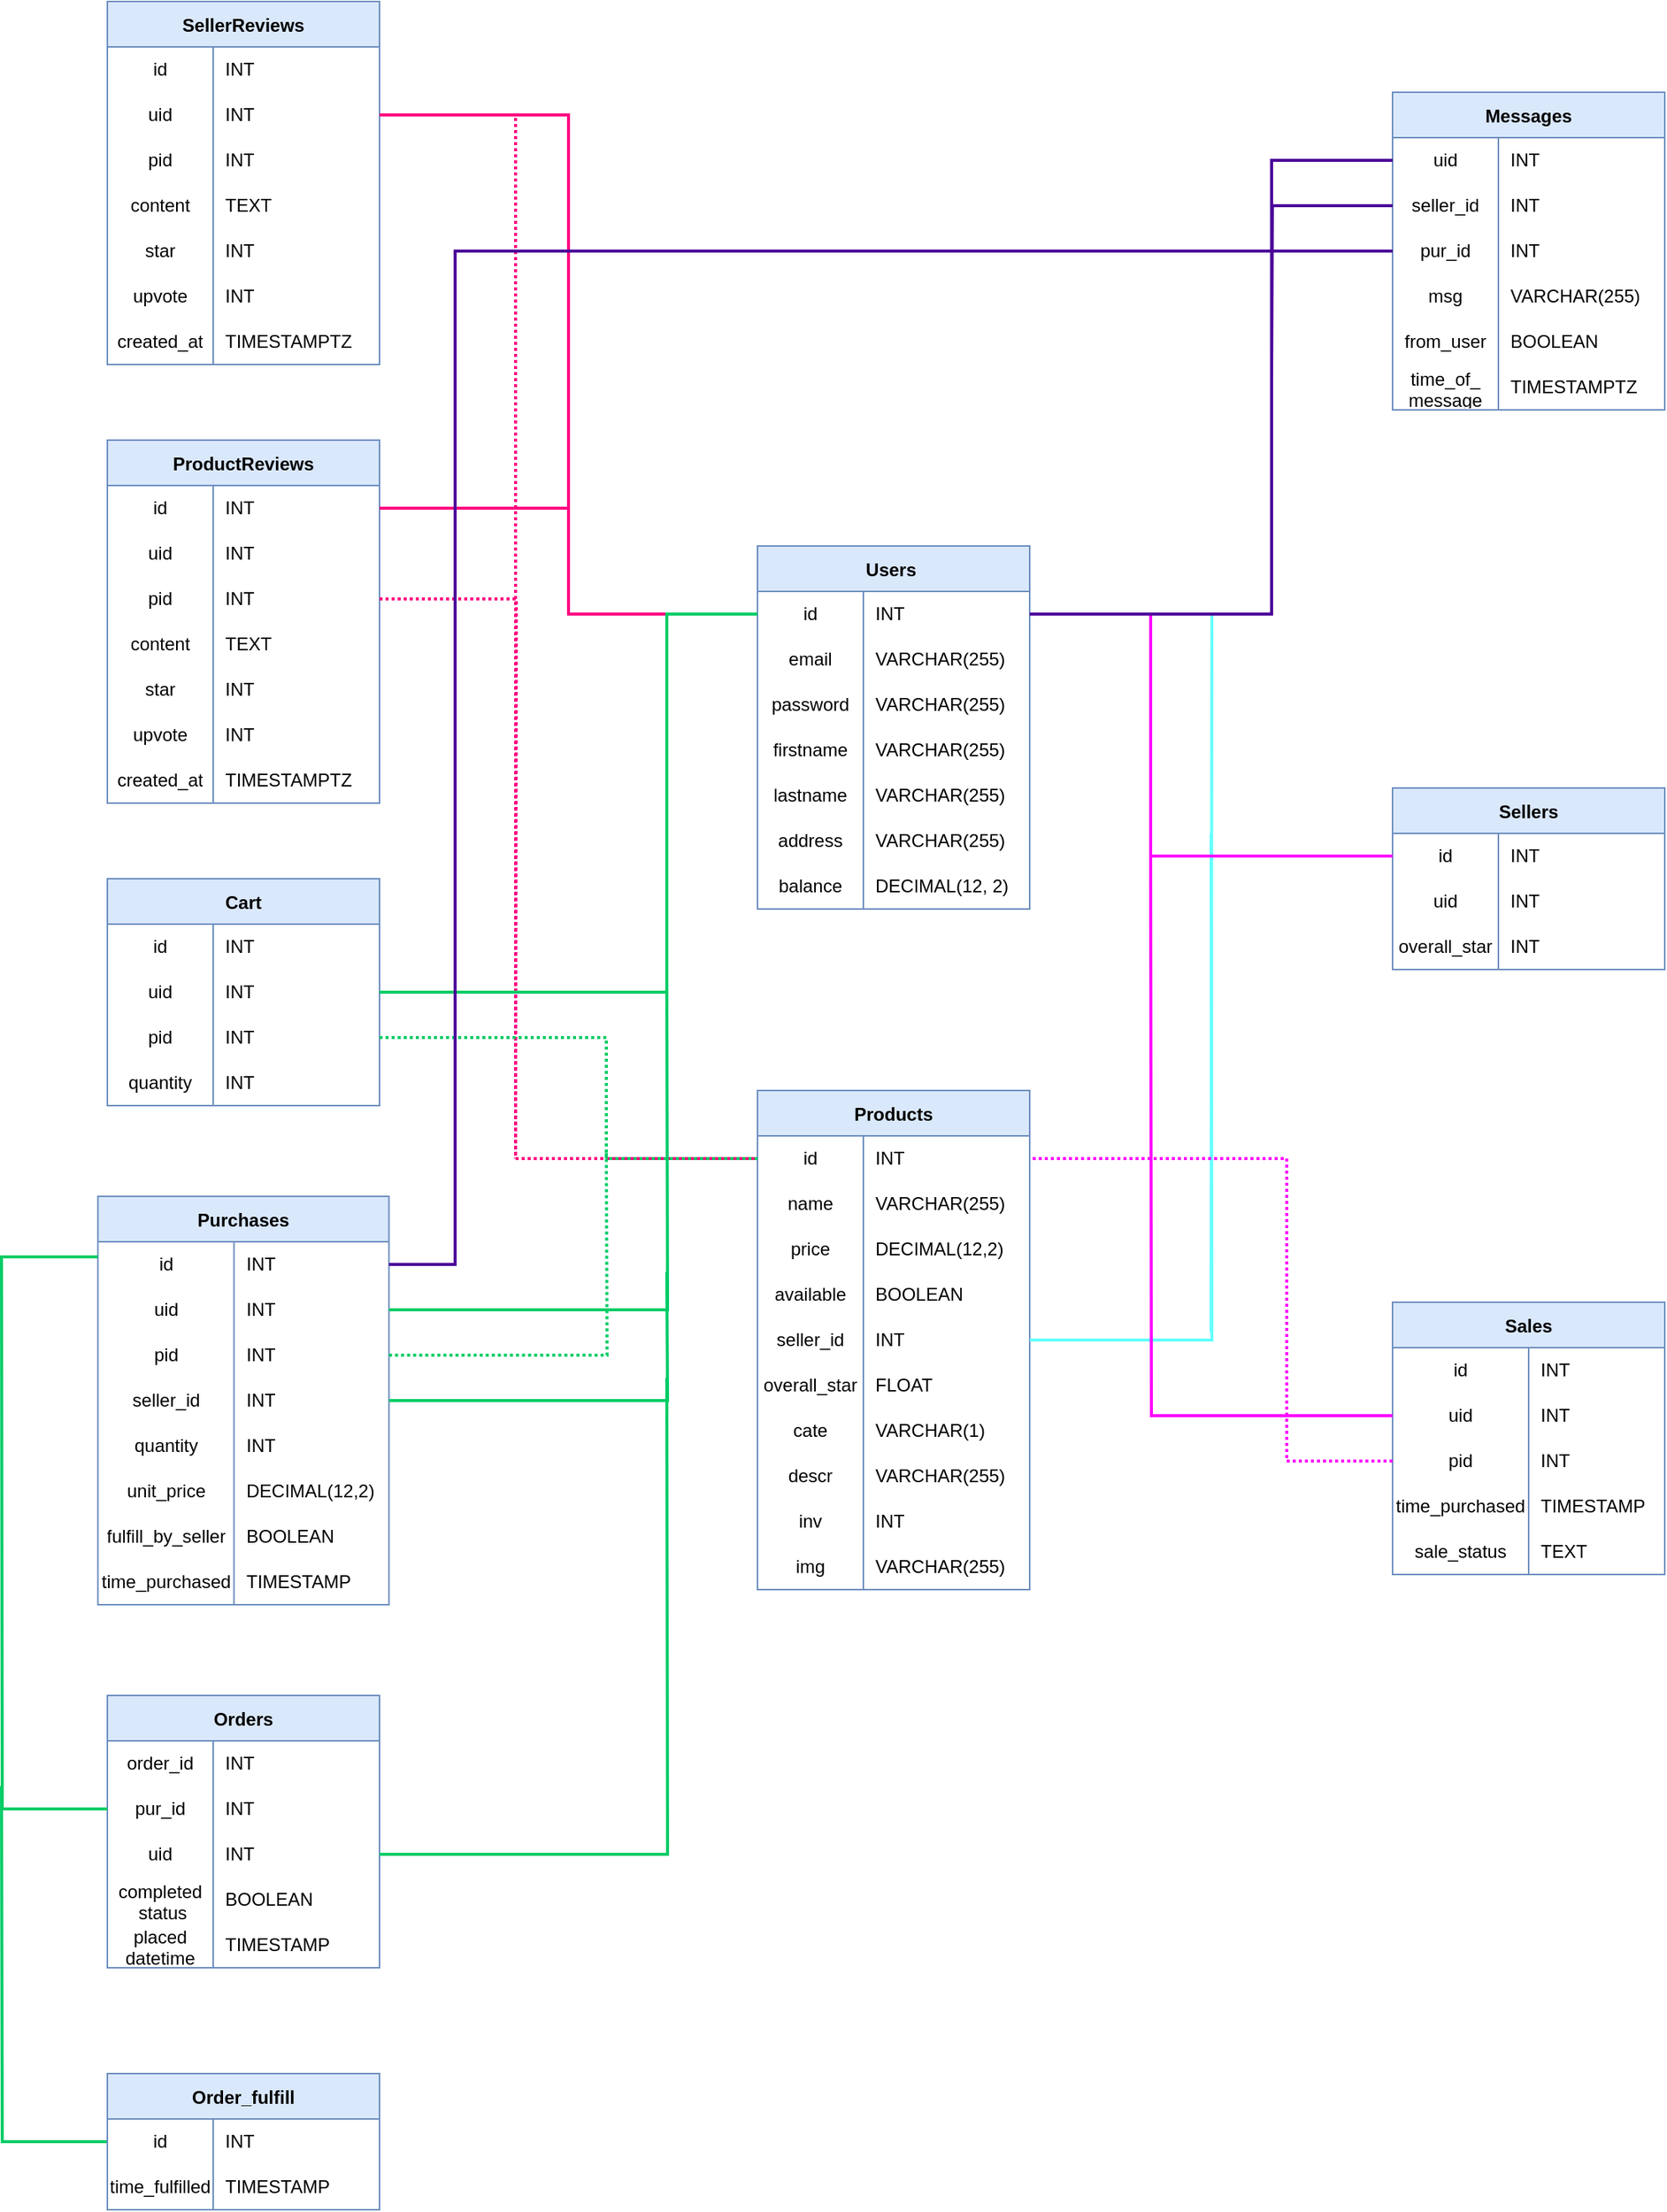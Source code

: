 <mxfile version="17.4.4" type="device"><diagram id="ZaEdLcgg36gZG8djx-GC" name="Page-1"><mxGraphModel dx="2420" dy="2645" grid="1" gridSize="10" guides="1" tooltips="1" connect="1" arrows="1" fold="1" page="1" pageScale="1" pageWidth="827" pageHeight="1169" math="0" shadow="0"><root><mxCell id="0"/><mxCell id="1" parent="0"/><mxCell id="hq9XPproRdsNltvNQofV-206" style="edgeStyle=orthogonalEdgeStyle;rounded=0;orthogonalLoop=1;jettySize=auto;html=1;endArrow=none;endFill=0;strokeWidth=2;strokeColor=#66FFFF;" parent="1" source="flQWHMRXKo0_DChCPyTn-27" edge="1"><mxGeometry relative="1" as="geometry"><mxPoint x="820" y="480" as="targetPoint"/></mxGeometry></mxCell><mxCell id="flQWHMRXKo0_DChCPyTn-26" value="Users " style="shape=table;startSize=30;container=1;collapsible=0;childLayout=tableLayout;fixedRows=1;rowLines=0;fontStyle=1;fillColor=#dae8fc;strokeColor=#6c8ebf;" parent="1" vertex="1"><mxGeometry x="520" y="-40" width="180" height="240" as="geometry"/></mxCell><mxCell id="flQWHMRXKo0_DChCPyTn-27" value="" style="shape=tableRow;horizontal=0;startSize=0;swimlaneHead=0;swimlaneBody=0;top=0;left=0;bottom=0;right=0;collapsible=0;dropTarget=0;fillColor=none;points=[[0,0.5],[1,0.5]];portConstraint=eastwest;" parent="flQWHMRXKo0_DChCPyTn-26" vertex="1"><mxGeometry y="30" width="180" height="30" as="geometry"/></mxCell><mxCell id="flQWHMRXKo0_DChCPyTn-28" value="id" style="shape=partialRectangle;html=1;whiteSpace=wrap;connectable=0;fillColor=none;top=0;left=0;bottom=0;right=0;overflow=hidden;pointerEvents=1;" parent="flQWHMRXKo0_DChCPyTn-27" vertex="1"><mxGeometry width="70" height="30" as="geometry"><mxRectangle width="70" height="30" as="alternateBounds"/></mxGeometry></mxCell><mxCell id="flQWHMRXKo0_DChCPyTn-29" value="INT&lt;span style=&quot;white-space: pre&quot;&gt;&#9;&lt;/span&gt;" style="shape=partialRectangle;html=1;whiteSpace=wrap;connectable=0;fillColor=none;top=0;left=0;bottom=0;right=0;align=left;spacingLeft=6;overflow=hidden;" parent="flQWHMRXKo0_DChCPyTn-27" vertex="1"><mxGeometry x="70" width="110" height="30" as="geometry"><mxRectangle width="110" height="30" as="alternateBounds"/></mxGeometry></mxCell><mxCell id="flQWHMRXKo0_DChCPyTn-30" value="" style="shape=tableRow;horizontal=0;startSize=0;swimlaneHead=0;swimlaneBody=0;top=0;left=0;bottom=0;right=0;collapsible=0;dropTarget=0;fillColor=none;points=[[0,0.5],[1,0.5]];portConstraint=eastwest;" parent="flQWHMRXKo0_DChCPyTn-26" vertex="1"><mxGeometry y="60" width="180" height="30" as="geometry"/></mxCell><mxCell id="flQWHMRXKo0_DChCPyTn-31" value="email" style="shape=partialRectangle;html=1;whiteSpace=wrap;connectable=0;fillColor=none;top=0;left=0;bottom=0;right=0;overflow=hidden;" parent="flQWHMRXKo0_DChCPyTn-30" vertex="1"><mxGeometry width="70" height="30" as="geometry"><mxRectangle width="70" height="30" as="alternateBounds"/></mxGeometry></mxCell><mxCell id="flQWHMRXKo0_DChCPyTn-32" value="VARCHAR(255)" style="shape=partialRectangle;html=1;whiteSpace=wrap;connectable=0;fillColor=none;top=0;left=0;bottom=0;right=0;align=left;spacingLeft=6;overflow=hidden;" parent="flQWHMRXKo0_DChCPyTn-30" vertex="1"><mxGeometry x="70" width="110" height="30" as="geometry"><mxRectangle width="110" height="30" as="alternateBounds"/></mxGeometry></mxCell><mxCell id="flQWHMRXKo0_DChCPyTn-33" value="" style="shape=tableRow;horizontal=0;startSize=0;swimlaneHead=0;swimlaneBody=0;top=0;left=0;bottom=0;right=0;collapsible=0;dropTarget=0;fillColor=none;points=[[0,0.5],[1,0.5]];portConstraint=eastwest;" parent="flQWHMRXKo0_DChCPyTn-26" vertex="1"><mxGeometry y="90" width="180" height="30" as="geometry"/></mxCell><mxCell id="flQWHMRXKo0_DChCPyTn-34" value="password" style="shape=partialRectangle;html=1;whiteSpace=wrap;connectable=0;fillColor=none;top=0;left=0;bottom=0;right=0;overflow=hidden;" parent="flQWHMRXKo0_DChCPyTn-33" vertex="1"><mxGeometry width="70" height="30" as="geometry"><mxRectangle width="70" height="30" as="alternateBounds"/></mxGeometry></mxCell><mxCell id="flQWHMRXKo0_DChCPyTn-35" value="VARCHAR(255)" style="shape=partialRectangle;html=1;whiteSpace=wrap;connectable=0;fillColor=none;top=0;left=0;bottom=0;right=0;align=left;spacingLeft=6;overflow=hidden;" parent="flQWHMRXKo0_DChCPyTn-33" vertex="1"><mxGeometry x="70" width="110" height="30" as="geometry"><mxRectangle width="110" height="30" as="alternateBounds"/></mxGeometry></mxCell><mxCell id="flQWHMRXKo0_DChCPyTn-36" style="shape=tableRow;horizontal=0;startSize=0;swimlaneHead=0;swimlaneBody=0;top=0;left=0;bottom=0;right=0;collapsible=0;dropTarget=0;fillColor=none;points=[[0,0.5],[1,0.5]];portConstraint=eastwest;" parent="flQWHMRXKo0_DChCPyTn-26" vertex="1"><mxGeometry y="120" width="180" height="30" as="geometry"/></mxCell><mxCell id="flQWHMRXKo0_DChCPyTn-37" value="firstname" style="shape=partialRectangle;html=1;whiteSpace=wrap;connectable=0;fillColor=none;top=0;left=0;bottom=0;right=0;overflow=hidden;" parent="flQWHMRXKo0_DChCPyTn-36" vertex="1"><mxGeometry width="70" height="30" as="geometry"><mxRectangle width="70" height="30" as="alternateBounds"/></mxGeometry></mxCell><mxCell id="flQWHMRXKo0_DChCPyTn-38" value="VARCHAR(255)" style="shape=partialRectangle;html=1;whiteSpace=wrap;connectable=0;fillColor=none;top=0;left=0;bottom=0;right=0;align=left;spacingLeft=6;overflow=hidden;" parent="flQWHMRXKo0_DChCPyTn-36" vertex="1"><mxGeometry x="70" width="110" height="30" as="geometry"><mxRectangle width="110" height="30" as="alternateBounds"/></mxGeometry></mxCell><mxCell id="flQWHMRXKo0_DChCPyTn-39" style="shape=tableRow;horizontal=0;startSize=0;swimlaneHead=0;swimlaneBody=0;top=0;left=0;bottom=0;right=0;collapsible=0;dropTarget=0;fillColor=none;points=[[0,0.5],[1,0.5]];portConstraint=eastwest;" parent="flQWHMRXKo0_DChCPyTn-26" vertex="1"><mxGeometry y="150" width="180" height="30" as="geometry"/></mxCell><mxCell id="flQWHMRXKo0_DChCPyTn-40" value="lastname" style="shape=partialRectangle;html=1;whiteSpace=wrap;connectable=0;fillColor=none;top=0;left=0;bottom=0;right=0;overflow=hidden;" parent="flQWHMRXKo0_DChCPyTn-39" vertex="1"><mxGeometry width="70" height="30" as="geometry"><mxRectangle width="70" height="30" as="alternateBounds"/></mxGeometry></mxCell><mxCell id="flQWHMRXKo0_DChCPyTn-41" value="VARCHAR(255)" style="shape=partialRectangle;html=1;whiteSpace=wrap;connectable=0;fillColor=none;top=0;left=0;bottom=0;right=0;align=left;spacingLeft=6;overflow=hidden;" parent="flQWHMRXKo0_DChCPyTn-39" vertex="1"><mxGeometry x="70" width="110" height="30" as="geometry"><mxRectangle width="110" height="30" as="alternateBounds"/></mxGeometry></mxCell><mxCell id="hq9XPproRdsNltvNQofV-63" style="shape=tableRow;horizontal=0;startSize=0;swimlaneHead=0;swimlaneBody=0;top=0;left=0;bottom=0;right=0;collapsible=0;dropTarget=0;fillColor=none;points=[[0,0.5],[1,0.5]];portConstraint=eastwest;" parent="flQWHMRXKo0_DChCPyTn-26" vertex="1"><mxGeometry y="180" width="180" height="30" as="geometry"/></mxCell><mxCell id="hq9XPproRdsNltvNQofV-64" value="address" style="shape=partialRectangle;html=1;whiteSpace=wrap;connectable=0;fillColor=none;top=0;left=0;bottom=0;right=0;overflow=hidden;" parent="hq9XPproRdsNltvNQofV-63" vertex="1"><mxGeometry width="70" height="30" as="geometry"><mxRectangle width="70" height="30" as="alternateBounds"/></mxGeometry></mxCell><mxCell id="hq9XPproRdsNltvNQofV-65" value="VARCHAR(255)" style="shape=partialRectangle;html=1;whiteSpace=wrap;connectable=0;fillColor=none;top=0;left=0;bottom=0;right=0;align=left;spacingLeft=6;overflow=hidden;" parent="hq9XPproRdsNltvNQofV-63" vertex="1"><mxGeometry x="70" width="110" height="30" as="geometry"><mxRectangle width="110" height="30" as="alternateBounds"/></mxGeometry></mxCell><mxCell id="hq9XPproRdsNltvNQofV-66" style="shape=tableRow;horizontal=0;startSize=0;swimlaneHead=0;swimlaneBody=0;top=0;left=0;bottom=0;right=0;collapsible=0;dropTarget=0;fillColor=none;points=[[0,0.5],[1,0.5]];portConstraint=eastwest;" parent="flQWHMRXKo0_DChCPyTn-26" vertex="1"><mxGeometry y="210" width="180" height="30" as="geometry"/></mxCell><mxCell id="hq9XPproRdsNltvNQofV-67" value="balance" style="shape=partialRectangle;html=1;whiteSpace=wrap;connectable=0;fillColor=none;top=0;left=0;bottom=0;right=0;overflow=hidden;" parent="hq9XPproRdsNltvNQofV-66" vertex="1"><mxGeometry width="70" height="30" as="geometry"><mxRectangle width="70" height="30" as="alternateBounds"/></mxGeometry></mxCell><mxCell id="hq9XPproRdsNltvNQofV-68" value="DECIMAL(12, 2)" style="shape=partialRectangle;html=1;whiteSpace=wrap;connectable=0;fillColor=none;top=0;left=0;bottom=0;right=0;align=left;spacingLeft=6;overflow=hidden;" parent="hq9XPproRdsNltvNQofV-66" vertex="1"><mxGeometry x="70" width="110" height="30" as="geometry"><mxRectangle width="110" height="30" as="alternateBounds"/></mxGeometry></mxCell><mxCell id="flQWHMRXKo0_DChCPyTn-52" value="Purchases" style="shape=table;startSize=30;container=1;collapsible=0;childLayout=tableLayout;fixedRows=1;rowLines=0;fontStyle=1;fillColor=#dae8fc;strokeColor=#6c8ebf;" parent="1" vertex="1"><mxGeometry x="83.75" y="390" width="192.5" height="270" as="geometry"/></mxCell><mxCell id="flQWHMRXKo0_DChCPyTn-53" value="" style="shape=tableRow;horizontal=0;startSize=0;swimlaneHead=0;swimlaneBody=0;top=0;left=0;bottom=0;right=0;collapsible=0;dropTarget=0;fillColor=none;points=[[0,0.5],[1,0.5]];portConstraint=eastwest;" parent="flQWHMRXKo0_DChCPyTn-52" vertex="1"><mxGeometry y="30" width="192.5" height="30" as="geometry"/></mxCell><mxCell id="flQWHMRXKo0_DChCPyTn-54" value="id" style="shape=partialRectangle;html=1;whiteSpace=wrap;connectable=0;fillColor=none;top=0;left=0;bottom=0;right=0;overflow=hidden;pointerEvents=1;" parent="flQWHMRXKo0_DChCPyTn-53" vertex="1"><mxGeometry width="90" height="30" as="geometry"><mxRectangle width="90" height="30" as="alternateBounds"/></mxGeometry></mxCell><mxCell id="flQWHMRXKo0_DChCPyTn-55" value="INT&lt;span style=&quot;white-space: pre&quot;&gt;&#9;&lt;/span&gt;" style="shape=partialRectangle;html=1;whiteSpace=wrap;connectable=0;fillColor=none;top=0;left=0;bottom=0;right=0;align=left;spacingLeft=6;overflow=hidden;" parent="flQWHMRXKo0_DChCPyTn-53" vertex="1"><mxGeometry x="90" width="103" height="30" as="geometry"><mxRectangle width="103" height="30" as="alternateBounds"/></mxGeometry></mxCell><mxCell id="flQWHMRXKo0_DChCPyTn-56" value="" style="shape=tableRow;horizontal=0;startSize=0;swimlaneHead=0;swimlaneBody=0;top=0;left=0;bottom=0;right=0;collapsible=0;dropTarget=0;fillColor=none;points=[[0,0.5],[1,0.5]];portConstraint=eastwest;" parent="flQWHMRXKo0_DChCPyTn-52" vertex="1"><mxGeometry y="60" width="192.5" height="30" as="geometry"/></mxCell><mxCell id="flQWHMRXKo0_DChCPyTn-57" value="uid" style="shape=partialRectangle;html=1;whiteSpace=wrap;connectable=0;fillColor=none;top=0;left=0;bottom=0;right=0;overflow=hidden;" parent="flQWHMRXKo0_DChCPyTn-56" vertex="1"><mxGeometry width="90" height="30" as="geometry"><mxRectangle width="90" height="30" as="alternateBounds"/></mxGeometry></mxCell><mxCell id="flQWHMRXKo0_DChCPyTn-58" value="INT" style="shape=partialRectangle;html=1;whiteSpace=wrap;connectable=0;fillColor=none;top=0;left=0;bottom=0;right=0;align=left;spacingLeft=6;overflow=hidden;" parent="flQWHMRXKo0_DChCPyTn-56" vertex="1"><mxGeometry x="90" width="103" height="30" as="geometry"><mxRectangle width="103" height="30" as="alternateBounds"/></mxGeometry></mxCell><mxCell id="flQWHMRXKo0_DChCPyTn-59" value="" style="shape=tableRow;horizontal=0;startSize=0;swimlaneHead=0;swimlaneBody=0;top=0;left=0;bottom=0;right=0;collapsible=0;dropTarget=0;fillColor=none;points=[[0,0.5],[1,0.5]];portConstraint=eastwest;" parent="flQWHMRXKo0_DChCPyTn-52" vertex="1"><mxGeometry y="90" width="192.5" height="30" as="geometry"/></mxCell><mxCell id="flQWHMRXKo0_DChCPyTn-60" value="pid" style="shape=partialRectangle;html=1;whiteSpace=wrap;connectable=0;fillColor=none;top=0;left=0;bottom=0;right=0;overflow=hidden;" parent="flQWHMRXKo0_DChCPyTn-59" vertex="1"><mxGeometry width="90" height="30" as="geometry"><mxRectangle width="90" height="30" as="alternateBounds"/></mxGeometry></mxCell><mxCell id="flQWHMRXKo0_DChCPyTn-61" value="INT" style="shape=partialRectangle;html=1;whiteSpace=wrap;connectable=0;fillColor=none;top=0;left=0;bottom=0;right=0;align=left;spacingLeft=6;overflow=hidden;" parent="flQWHMRXKo0_DChCPyTn-59" vertex="1"><mxGeometry x="90" width="103" height="30" as="geometry"><mxRectangle width="103" height="30" as="alternateBounds"/></mxGeometry></mxCell><mxCell id="flQWHMRXKo0_DChCPyTn-62" style="shape=tableRow;horizontal=0;startSize=0;swimlaneHead=0;swimlaneBody=0;top=0;left=0;bottom=0;right=0;collapsible=0;dropTarget=0;fillColor=none;points=[[0,0.5],[1,0.5]];portConstraint=eastwest;" parent="flQWHMRXKo0_DChCPyTn-52" vertex="1"><mxGeometry y="120" width="192.5" height="30" as="geometry"/></mxCell><mxCell id="flQWHMRXKo0_DChCPyTn-63" value="seller_id" style="shape=partialRectangle;html=1;whiteSpace=wrap;connectable=0;fillColor=none;top=0;left=0;bottom=0;right=0;overflow=hidden;" parent="flQWHMRXKo0_DChCPyTn-62" vertex="1"><mxGeometry width="90" height="30" as="geometry"><mxRectangle width="90" height="30" as="alternateBounds"/></mxGeometry></mxCell><mxCell id="flQWHMRXKo0_DChCPyTn-64" value="INT" style="shape=partialRectangle;html=1;whiteSpace=wrap;connectable=0;fillColor=none;top=0;left=0;bottom=0;right=0;align=left;spacingLeft=6;overflow=hidden;" parent="flQWHMRXKo0_DChCPyTn-62" vertex="1"><mxGeometry x="90" width="103" height="30" as="geometry"><mxRectangle width="103" height="30" as="alternateBounds"/></mxGeometry></mxCell><mxCell id="hq9XPproRdsNltvNQofV-87" style="shape=tableRow;horizontal=0;startSize=0;swimlaneHead=0;swimlaneBody=0;top=0;left=0;bottom=0;right=0;collapsible=0;dropTarget=0;fillColor=none;points=[[0,0.5],[1,0.5]];portConstraint=eastwest;" parent="flQWHMRXKo0_DChCPyTn-52" vertex="1"><mxGeometry y="150" width="192.5" height="30" as="geometry"/></mxCell><mxCell id="hq9XPproRdsNltvNQofV-88" value="quantity" style="shape=partialRectangle;html=1;whiteSpace=wrap;connectable=0;fillColor=none;top=0;left=0;bottom=0;right=0;overflow=hidden;" parent="hq9XPproRdsNltvNQofV-87" vertex="1"><mxGeometry width="90" height="30" as="geometry"><mxRectangle width="90" height="30" as="alternateBounds"/></mxGeometry></mxCell><mxCell id="hq9XPproRdsNltvNQofV-89" value="INT" style="shape=partialRectangle;html=1;whiteSpace=wrap;connectable=0;fillColor=none;top=0;left=0;bottom=0;right=0;align=left;spacingLeft=6;overflow=hidden;" parent="hq9XPproRdsNltvNQofV-87" vertex="1"><mxGeometry x="90" width="103" height="30" as="geometry"><mxRectangle width="103" height="30" as="alternateBounds"/></mxGeometry></mxCell><mxCell id="hq9XPproRdsNltvNQofV-90" style="shape=tableRow;horizontal=0;startSize=0;swimlaneHead=0;swimlaneBody=0;top=0;left=0;bottom=0;right=0;collapsible=0;dropTarget=0;fillColor=none;points=[[0,0.5],[1,0.5]];portConstraint=eastwest;" parent="flQWHMRXKo0_DChCPyTn-52" vertex="1"><mxGeometry y="180" width="192.5" height="30" as="geometry"/></mxCell><mxCell id="hq9XPproRdsNltvNQofV-91" value="unit_price" style="shape=partialRectangle;html=1;whiteSpace=wrap;connectable=0;fillColor=none;top=0;left=0;bottom=0;right=0;overflow=hidden;" parent="hq9XPproRdsNltvNQofV-90" vertex="1"><mxGeometry width="90" height="30" as="geometry"><mxRectangle width="90" height="30" as="alternateBounds"/></mxGeometry></mxCell><mxCell id="hq9XPproRdsNltvNQofV-92" value="DECIMAL(12,2)" style="shape=partialRectangle;html=1;whiteSpace=wrap;connectable=0;fillColor=none;top=0;left=0;bottom=0;right=0;align=left;spacingLeft=6;overflow=hidden;" parent="hq9XPproRdsNltvNQofV-90" vertex="1"><mxGeometry x="90" width="103" height="30" as="geometry"><mxRectangle width="103" height="30" as="alternateBounds"/></mxGeometry></mxCell><mxCell id="hq9XPproRdsNltvNQofV-93" style="shape=tableRow;horizontal=0;startSize=0;swimlaneHead=0;swimlaneBody=0;top=0;left=0;bottom=0;right=0;collapsible=0;dropTarget=0;fillColor=none;points=[[0,0.5],[1,0.5]];portConstraint=eastwest;" parent="flQWHMRXKo0_DChCPyTn-52" vertex="1"><mxGeometry y="210" width="192.5" height="30" as="geometry"/></mxCell><mxCell id="hq9XPproRdsNltvNQofV-94" value="fulfill_by_seller" style="shape=partialRectangle;html=1;whiteSpace=wrap;connectable=0;fillColor=none;top=0;left=0;bottom=0;right=0;overflow=hidden;" parent="hq9XPproRdsNltvNQofV-93" vertex="1"><mxGeometry width="90" height="30" as="geometry"><mxRectangle width="90" height="30" as="alternateBounds"/></mxGeometry></mxCell><mxCell id="hq9XPproRdsNltvNQofV-95" value="BOOLEAN" style="shape=partialRectangle;html=1;whiteSpace=wrap;connectable=0;fillColor=none;top=0;left=0;bottom=0;right=0;align=left;spacingLeft=6;overflow=hidden;" parent="hq9XPproRdsNltvNQofV-93" vertex="1"><mxGeometry x="90" width="103" height="30" as="geometry"><mxRectangle width="103" height="30" as="alternateBounds"/></mxGeometry></mxCell><mxCell id="hq9XPproRdsNltvNQofV-96" style="shape=tableRow;horizontal=0;startSize=0;swimlaneHead=0;swimlaneBody=0;top=0;left=0;bottom=0;right=0;collapsible=0;dropTarget=0;fillColor=none;points=[[0,0.5],[1,0.5]];portConstraint=eastwest;" parent="flQWHMRXKo0_DChCPyTn-52" vertex="1"><mxGeometry y="240" width="192.5" height="30" as="geometry"/></mxCell><mxCell id="hq9XPproRdsNltvNQofV-97" value="time_purchased" style="shape=partialRectangle;html=1;whiteSpace=wrap;connectable=0;fillColor=none;top=0;left=0;bottom=0;right=0;overflow=hidden;" parent="hq9XPproRdsNltvNQofV-96" vertex="1"><mxGeometry width="90" height="30" as="geometry"><mxRectangle width="90" height="30" as="alternateBounds"/></mxGeometry></mxCell><mxCell id="hq9XPproRdsNltvNQofV-98" value="TIMESTAMP" style="shape=partialRectangle;html=1;whiteSpace=wrap;connectable=0;fillColor=none;top=0;left=0;bottom=0;right=0;align=left;spacingLeft=6;overflow=hidden;" parent="hq9XPproRdsNltvNQofV-96" vertex="1"><mxGeometry x="90" width="103" height="30" as="geometry"><mxRectangle width="103" height="30" as="alternateBounds"/></mxGeometry></mxCell><mxCell id="flQWHMRXKo0_DChCPyTn-77" value="ProductReviews" style="shape=table;startSize=30;container=1;collapsible=0;childLayout=tableLayout;fixedRows=1;rowLines=0;fontStyle=1;fillColor=#dae8fc;strokeColor=#6c8ebf;" parent="1" vertex="1"><mxGeometry x="90" y="-110" width="180" height="240" as="geometry"/></mxCell><mxCell id="flQWHMRXKo0_DChCPyTn-78" value="" style="shape=tableRow;horizontal=0;startSize=0;swimlaneHead=0;swimlaneBody=0;top=0;left=0;bottom=0;right=0;collapsible=0;dropTarget=0;fillColor=none;points=[[0,0.5],[1,0.5]];portConstraint=eastwest;" parent="flQWHMRXKo0_DChCPyTn-77" vertex="1"><mxGeometry y="30" width="180" height="30" as="geometry"/></mxCell><mxCell id="flQWHMRXKo0_DChCPyTn-79" value="id" style="shape=partialRectangle;html=1;whiteSpace=wrap;connectable=0;fillColor=none;top=0;left=0;bottom=0;right=0;overflow=hidden;pointerEvents=1;" parent="flQWHMRXKo0_DChCPyTn-78" vertex="1"><mxGeometry width="70" height="30" as="geometry"><mxRectangle width="70" height="30" as="alternateBounds"/></mxGeometry></mxCell><mxCell id="flQWHMRXKo0_DChCPyTn-80" value="INT&lt;span style=&quot;white-space: pre&quot;&gt;&#9;&lt;/span&gt;" style="shape=partialRectangle;html=1;whiteSpace=wrap;connectable=0;fillColor=none;top=0;left=0;bottom=0;right=0;align=left;spacingLeft=6;overflow=hidden;" parent="flQWHMRXKo0_DChCPyTn-78" vertex="1"><mxGeometry x="70" width="110" height="30" as="geometry"><mxRectangle width="110" height="30" as="alternateBounds"/></mxGeometry></mxCell><mxCell id="flQWHMRXKo0_DChCPyTn-81" value="" style="shape=tableRow;horizontal=0;startSize=0;swimlaneHead=0;swimlaneBody=0;top=0;left=0;bottom=0;right=0;collapsible=0;dropTarget=0;fillColor=none;points=[[0,0.5],[1,0.5]];portConstraint=eastwest;" parent="flQWHMRXKo0_DChCPyTn-77" vertex="1"><mxGeometry y="60" width="180" height="30" as="geometry"/></mxCell><mxCell id="flQWHMRXKo0_DChCPyTn-82" value="uid" style="shape=partialRectangle;html=1;whiteSpace=wrap;connectable=0;fillColor=none;top=0;left=0;bottom=0;right=0;overflow=hidden;" parent="flQWHMRXKo0_DChCPyTn-81" vertex="1"><mxGeometry width="70" height="30" as="geometry"><mxRectangle width="70" height="30" as="alternateBounds"/></mxGeometry></mxCell><mxCell id="flQWHMRXKo0_DChCPyTn-83" value="INT" style="shape=partialRectangle;html=1;whiteSpace=wrap;connectable=0;fillColor=none;top=0;left=0;bottom=0;right=0;align=left;spacingLeft=6;overflow=hidden;" parent="flQWHMRXKo0_DChCPyTn-81" vertex="1"><mxGeometry x="70" width="110" height="30" as="geometry"><mxRectangle width="110" height="30" as="alternateBounds"/></mxGeometry></mxCell><mxCell id="flQWHMRXKo0_DChCPyTn-84" value="" style="shape=tableRow;horizontal=0;startSize=0;swimlaneHead=0;swimlaneBody=0;top=0;left=0;bottom=0;right=0;collapsible=0;dropTarget=0;fillColor=none;points=[[0,0.5],[1,0.5]];portConstraint=eastwest;" parent="flQWHMRXKo0_DChCPyTn-77" vertex="1"><mxGeometry y="90" width="180" height="30" as="geometry"/></mxCell><mxCell id="flQWHMRXKo0_DChCPyTn-85" value="pid" style="shape=partialRectangle;html=1;whiteSpace=wrap;connectable=0;fillColor=none;top=0;left=0;bottom=0;right=0;overflow=hidden;" parent="flQWHMRXKo0_DChCPyTn-84" vertex="1"><mxGeometry width="70" height="30" as="geometry"><mxRectangle width="70" height="30" as="alternateBounds"/></mxGeometry></mxCell><mxCell id="flQWHMRXKo0_DChCPyTn-86" value="INT" style="shape=partialRectangle;html=1;whiteSpace=wrap;connectable=0;fillColor=none;top=0;left=0;bottom=0;right=0;align=left;spacingLeft=6;overflow=hidden;" parent="flQWHMRXKo0_DChCPyTn-84" vertex="1"><mxGeometry x="70" width="110" height="30" as="geometry"><mxRectangle width="110" height="30" as="alternateBounds"/></mxGeometry></mxCell><mxCell id="flQWHMRXKo0_DChCPyTn-87" style="shape=tableRow;horizontal=0;startSize=0;swimlaneHead=0;swimlaneBody=0;top=0;left=0;bottom=0;right=0;collapsible=0;dropTarget=0;fillColor=none;points=[[0,0.5],[1,0.5]];portConstraint=eastwest;" parent="flQWHMRXKo0_DChCPyTn-77" vertex="1"><mxGeometry y="120" width="180" height="30" as="geometry"/></mxCell><mxCell id="flQWHMRXKo0_DChCPyTn-88" value="content" style="shape=partialRectangle;html=1;whiteSpace=wrap;connectable=0;fillColor=none;top=0;left=0;bottom=0;right=0;overflow=hidden;" parent="flQWHMRXKo0_DChCPyTn-87" vertex="1"><mxGeometry width="70" height="30" as="geometry"><mxRectangle width="70" height="30" as="alternateBounds"/></mxGeometry></mxCell><mxCell id="flQWHMRXKo0_DChCPyTn-89" value="TEXT" style="shape=partialRectangle;html=1;whiteSpace=wrap;connectable=0;fillColor=none;top=0;left=0;bottom=0;right=0;align=left;spacingLeft=6;overflow=hidden;" parent="flQWHMRXKo0_DChCPyTn-87" vertex="1"><mxGeometry x="70" width="110" height="30" as="geometry"><mxRectangle width="110" height="30" as="alternateBounds"/></mxGeometry></mxCell><mxCell id="hq9XPproRdsNltvNQofV-99" style="shape=tableRow;horizontal=0;startSize=0;swimlaneHead=0;swimlaneBody=0;top=0;left=0;bottom=0;right=0;collapsible=0;dropTarget=0;fillColor=none;points=[[0,0.5],[1,0.5]];portConstraint=eastwest;" parent="flQWHMRXKo0_DChCPyTn-77" vertex="1"><mxGeometry y="150" width="180" height="30" as="geometry"/></mxCell><mxCell id="hq9XPproRdsNltvNQofV-100" value="star" style="shape=partialRectangle;html=1;whiteSpace=wrap;connectable=0;fillColor=none;top=0;left=0;bottom=0;right=0;overflow=hidden;" parent="hq9XPproRdsNltvNQofV-99" vertex="1"><mxGeometry width="70" height="30" as="geometry"><mxRectangle width="70" height="30" as="alternateBounds"/></mxGeometry></mxCell><mxCell id="hq9XPproRdsNltvNQofV-101" value="INT" style="shape=partialRectangle;html=1;whiteSpace=wrap;connectable=0;fillColor=none;top=0;left=0;bottom=0;right=0;align=left;spacingLeft=6;overflow=hidden;" parent="hq9XPproRdsNltvNQofV-99" vertex="1"><mxGeometry x="70" width="110" height="30" as="geometry"><mxRectangle width="110" height="30" as="alternateBounds"/></mxGeometry></mxCell><mxCell id="hq9XPproRdsNltvNQofV-102" style="shape=tableRow;horizontal=0;startSize=0;swimlaneHead=0;swimlaneBody=0;top=0;left=0;bottom=0;right=0;collapsible=0;dropTarget=0;fillColor=none;points=[[0,0.5],[1,0.5]];portConstraint=eastwest;" parent="flQWHMRXKo0_DChCPyTn-77" vertex="1"><mxGeometry y="180" width="180" height="30" as="geometry"/></mxCell><mxCell id="hq9XPproRdsNltvNQofV-103" value="upvote" style="shape=partialRectangle;html=1;whiteSpace=wrap;connectable=0;fillColor=none;top=0;left=0;bottom=0;right=0;overflow=hidden;" parent="hq9XPproRdsNltvNQofV-102" vertex="1"><mxGeometry width="70" height="30" as="geometry"><mxRectangle width="70" height="30" as="alternateBounds"/></mxGeometry></mxCell><mxCell id="hq9XPproRdsNltvNQofV-104" value="INT" style="shape=partialRectangle;html=1;whiteSpace=wrap;connectable=0;fillColor=none;top=0;left=0;bottom=0;right=0;align=left;spacingLeft=6;overflow=hidden;" parent="hq9XPproRdsNltvNQofV-102" vertex="1"><mxGeometry x="70" width="110" height="30" as="geometry"><mxRectangle width="110" height="30" as="alternateBounds"/></mxGeometry></mxCell><mxCell id="hq9XPproRdsNltvNQofV-105" style="shape=tableRow;horizontal=0;startSize=0;swimlaneHead=0;swimlaneBody=0;top=0;left=0;bottom=0;right=0;collapsible=0;dropTarget=0;fillColor=none;points=[[0,0.5],[1,0.5]];portConstraint=eastwest;" parent="flQWHMRXKo0_DChCPyTn-77" vertex="1"><mxGeometry y="210" width="180" height="30" as="geometry"/></mxCell><mxCell id="hq9XPproRdsNltvNQofV-106" value="created_at" style="shape=partialRectangle;html=1;whiteSpace=wrap;connectable=0;fillColor=none;top=0;left=0;bottom=0;right=0;overflow=hidden;" parent="hq9XPproRdsNltvNQofV-105" vertex="1"><mxGeometry width="70" height="30" as="geometry"><mxRectangle width="70" height="30" as="alternateBounds"/></mxGeometry></mxCell><mxCell id="hq9XPproRdsNltvNQofV-107" value="TIMESTAMPTZ" style="shape=partialRectangle;html=1;whiteSpace=wrap;connectable=0;fillColor=none;top=0;left=0;bottom=0;right=0;align=left;spacingLeft=6;overflow=hidden;" parent="hq9XPproRdsNltvNQofV-105" vertex="1"><mxGeometry x="70" width="110" height="30" as="geometry"><mxRectangle width="110" height="30" as="alternateBounds"/></mxGeometry></mxCell><mxCell id="flQWHMRXKo0_DChCPyTn-125" value="Sellers" style="shape=table;startSize=30;container=1;collapsible=0;childLayout=tableLayout;fixedRows=1;rowLines=0;fontStyle=1;fillColor=#dae8fc;strokeColor=#6c8ebf;" parent="1" vertex="1"><mxGeometry x="940" y="120" width="180" height="120" as="geometry"/></mxCell><mxCell id="flQWHMRXKo0_DChCPyTn-126" value="" style="shape=tableRow;horizontal=0;startSize=0;swimlaneHead=0;swimlaneBody=0;top=0;left=0;bottom=0;right=0;collapsible=0;dropTarget=0;fillColor=none;points=[[0,0.5],[1,0.5]];portConstraint=eastwest;" parent="flQWHMRXKo0_DChCPyTn-125" vertex="1"><mxGeometry y="30" width="180" height="30" as="geometry"/></mxCell><mxCell id="flQWHMRXKo0_DChCPyTn-127" value="id" style="shape=partialRectangle;html=1;whiteSpace=wrap;connectable=0;fillColor=none;top=0;left=0;bottom=0;right=0;overflow=hidden;pointerEvents=1;" parent="flQWHMRXKo0_DChCPyTn-126" vertex="1"><mxGeometry width="70" height="30" as="geometry"><mxRectangle width="70" height="30" as="alternateBounds"/></mxGeometry></mxCell><mxCell id="flQWHMRXKo0_DChCPyTn-128" value="INT&lt;span style=&quot;white-space: pre&quot;&gt;&#9;&lt;/span&gt;" style="shape=partialRectangle;html=1;whiteSpace=wrap;connectable=0;fillColor=none;top=0;left=0;bottom=0;right=0;align=left;spacingLeft=6;overflow=hidden;" parent="flQWHMRXKo0_DChCPyTn-126" vertex="1"><mxGeometry x="70" width="110" height="30" as="geometry"><mxRectangle width="110" height="30" as="alternateBounds"/></mxGeometry></mxCell><mxCell id="flQWHMRXKo0_DChCPyTn-129" value="" style="shape=tableRow;horizontal=0;startSize=0;swimlaneHead=0;swimlaneBody=0;top=0;left=0;bottom=0;right=0;collapsible=0;dropTarget=0;fillColor=none;points=[[0,0.5],[1,0.5]];portConstraint=eastwest;" parent="flQWHMRXKo0_DChCPyTn-125" vertex="1"><mxGeometry y="60" width="180" height="30" as="geometry"/></mxCell><mxCell id="flQWHMRXKo0_DChCPyTn-130" value="uid" style="shape=partialRectangle;html=1;whiteSpace=wrap;connectable=0;fillColor=none;top=0;left=0;bottom=0;right=0;overflow=hidden;" parent="flQWHMRXKo0_DChCPyTn-129" vertex="1"><mxGeometry width="70" height="30" as="geometry"><mxRectangle width="70" height="30" as="alternateBounds"/></mxGeometry></mxCell><mxCell id="flQWHMRXKo0_DChCPyTn-131" value="INT" style="shape=partialRectangle;html=1;whiteSpace=wrap;connectable=0;fillColor=none;top=0;left=0;bottom=0;right=0;align=left;spacingLeft=6;overflow=hidden;" parent="flQWHMRXKo0_DChCPyTn-129" vertex="1"><mxGeometry x="70" width="110" height="30" as="geometry"><mxRectangle width="110" height="30" as="alternateBounds"/></mxGeometry></mxCell><mxCell id="hq9XPproRdsNltvNQofV-133" value="" style="shape=tableRow;horizontal=0;startSize=0;swimlaneHead=0;swimlaneBody=0;top=0;left=0;bottom=0;right=0;collapsible=0;dropTarget=0;fillColor=none;points=[[0,0.5],[1,0.5]];portConstraint=eastwest;" parent="flQWHMRXKo0_DChCPyTn-125" vertex="1"><mxGeometry y="90" width="180" height="30" as="geometry"/></mxCell><mxCell id="hq9XPproRdsNltvNQofV-134" value="overall_star" style="shape=partialRectangle;html=1;whiteSpace=wrap;connectable=0;fillColor=none;top=0;left=0;bottom=0;right=0;overflow=hidden;" parent="hq9XPproRdsNltvNQofV-133" vertex="1"><mxGeometry width="70" height="30" as="geometry"><mxRectangle width="70" height="30" as="alternateBounds"/></mxGeometry></mxCell><mxCell id="hq9XPproRdsNltvNQofV-135" value="INT" style="shape=partialRectangle;html=1;whiteSpace=wrap;connectable=0;fillColor=none;top=0;left=0;bottom=0;right=0;align=left;spacingLeft=6;overflow=hidden;" parent="hq9XPproRdsNltvNQofV-133" vertex="1"><mxGeometry x="70" width="110" height="30" as="geometry"><mxRectangle width="110" height="30" as="alternateBounds"/></mxGeometry></mxCell><mxCell id="flQWHMRXKo0_DChCPyTn-142" value="Products" style="shape=table;startSize=30;container=1;collapsible=0;childLayout=tableLayout;fixedRows=1;rowLines=0;fontStyle=1;fillColor=#dae8fc;strokeColor=#6c8ebf;" parent="1" vertex="1"><mxGeometry x="520" y="320" width="180" height="330" as="geometry"/></mxCell><mxCell id="flQWHMRXKo0_DChCPyTn-143" value="" style="shape=tableRow;horizontal=0;startSize=0;swimlaneHead=0;swimlaneBody=0;top=0;left=0;bottom=0;right=0;collapsible=0;dropTarget=0;fillColor=none;points=[[0,0.5],[1,0.5]];portConstraint=eastwest;" parent="flQWHMRXKo0_DChCPyTn-142" vertex="1"><mxGeometry y="30" width="180" height="30" as="geometry"/></mxCell><mxCell id="flQWHMRXKo0_DChCPyTn-144" value="id" style="shape=partialRectangle;html=1;whiteSpace=wrap;connectable=0;fillColor=none;top=0;left=0;bottom=0;right=0;overflow=hidden;pointerEvents=1;" parent="flQWHMRXKo0_DChCPyTn-143" vertex="1"><mxGeometry width="70" height="30" as="geometry"><mxRectangle width="70" height="30" as="alternateBounds"/></mxGeometry></mxCell><mxCell id="flQWHMRXKo0_DChCPyTn-145" value="INT&lt;span style=&quot;white-space: pre&quot;&gt;&#9;&lt;/span&gt;" style="shape=partialRectangle;html=1;whiteSpace=wrap;connectable=0;fillColor=none;top=0;left=0;bottom=0;right=0;align=left;spacingLeft=6;overflow=hidden;" parent="flQWHMRXKo0_DChCPyTn-143" vertex="1"><mxGeometry x="70" width="110" height="30" as="geometry"><mxRectangle width="110" height="30" as="alternateBounds"/></mxGeometry></mxCell><mxCell id="flQWHMRXKo0_DChCPyTn-146" value="" style="shape=tableRow;horizontal=0;startSize=0;swimlaneHead=0;swimlaneBody=0;top=0;left=0;bottom=0;right=0;collapsible=0;dropTarget=0;fillColor=none;points=[[0,0.5],[1,0.5]];portConstraint=eastwest;" parent="flQWHMRXKo0_DChCPyTn-142" vertex="1"><mxGeometry y="60" width="180" height="30" as="geometry"/></mxCell><mxCell id="flQWHMRXKo0_DChCPyTn-147" value="name" style="shape=partialRectangle;html=1;whiteSpace=wrap;connectable=0;fillColor=none;top=0;left=0;bottom=0;right=0;overflow=hidden;" parent="flQWHMRXKo0_DChCPyTn-146" vertex="1"><mxGeometry width="70" height="30" as="geometry"><mxRectangle width="70" height="30" as="alternateBounds"/></mxGeometry></mxCell><mxCell id="flQWHMRXKo0_DChCPyTn-148" value="VARCHAR(255)" style="shape=partialRectangle;html=1;whiteSpace=wrap;connectable=0;fillColor=none;top=0;left=0;bottom=0;right=0;align=left;spacingLeft=6;overflow=hidden;" parent="flQWHMRXKo0_DChCPyTn-146" vertex="1"><mxGeometry x="70" width="110" height="30" as="geometry"><mxRectangle width="110" height="30" as="alternateBounds"/></mxGeometry></mxCell><mxCell id="flQWHMRXKo0_DChCPyTn-149" value="" style="shape=tableRow;horizontal=0;startSize=0;swimlaneHead=0;swimlaneBody=0;top=0;left=0;bottom=0;right=0;collapsible=0;dropTarget=0;fillColor=none;points=[[0,0.5],[1,0.5]];portConstraint=eastwest;" parent="flQWHMRXKo0_DChCPyTn-142" vertex="1"><mxGeometry y="90" width="180" height="30" as="geometry"/></mxCell><mxCell id="flQWHMRXKo0_DChCPyTn-150" value="price" style="shape=partialRectangle;html=1;whiteSpace=wrap;connectable=0;fillColor=none;top=0;left=0;bottom=0;right=0;overflow=hidden;" parent="flQWHMRXKo0_DChCPyTn-149" vertex="1"><mxGeometry width="70" height="30" as="geometry"><mxRectangle width="70" height="30" as="alternateBounds"/></mxGeometry></mxCell><mxCell id="flQWHMRXKo0_DChCPyTn-151" value="DECIMAL(12,2)" style="shape=partialRectangle;html=1;whiteSpace=wrap;connectable=0;fillColor=none;top=0;left=0;bottom=0;right=0;align=left;spacingLeft=6;overflow=hidden;" parent="flQWHMRXKo0_DChCPyTn-149" vertex="1"><mxGeometry x="70" width="110" height="30" as="geometry"><mxRectangle width="110" height="30" as="alternateBounds"/></mxGeometry></mxCell><mxCell id="flQWHMRXKo0_DChCPyTn-152" style="shape=tableRow;horizontal=0;startSize=0;swimlaneHead=0;swimlaneBody=0;top=0;left=0;bottom=0;right=0;collapsible=0;dropTarget=0;fillColor=none;points=[[0,0.5],[1,0.5]];portConstraint=eastwest;" parent="flQWHMRXKo0_DChCPyTn-142" vertex="1"><mxGeometry y="120" width="180" height="30" as="geometry"/></mxCell><mxCell id="flQWHMRXKo0_DChCPyTn-153" value="available" style="shape=partialRectangle;html=1;whiteSpace=wrap;connectable=0;fillColor=none;top=0;left=0;bottom=0;right=0;overflow=hidden;" parent="flQWHMRXKo0_DChCPyTn-152" vertex="1"><mxGeometry width="70" height="30" as="geometry"><mxRectangle width="70" height="30" as="alternateBounds"/></mxGeometry></mxCell><mxCell id="flQWHMRXKo0_DChCPyTn-154" value="BOOLEAN" style="shape=partialRectangle;html=1;whiteSpace=wrap;connectable=0;fillColor=none;top=0;left=0;bottom=0;right=0;align=left;spacingLeft=6;overflow=hidden;" parent="flQWHMRXKo0_DChCPyTn-152" vertex="1"><mxGeometry x="70" width="110" height="30" as="geometry"><mxRectangle width="110" height="30" as="alternateBounds"/></mxGeometry></mxCell><mxCell id="flQWHMRXKo0_DChCPyTn-155" style="shape=tableRow;horizontal=0;startSize=0;swimlaneHead=0;swimlaneBody=0;top=0;left=0;bottom=0;right=0;collapsible=0;dropTarget=0;fillColor=none;points=[[0,0.5],[1,0.5]];portConstraint=eastwest;" parent="flQWHMRXKo0_DChCPyTn-142" vertex="1"><mxGeometry y="150" width="180" height="30" as="geometry"/></mxCell><mxCell id="flQWHMRXKo0_DChCPyTn-156" value="seller_id" style="shape=partialRectangle;html=1;whiteSpace=wrap;connectable=0;fillColor=none;top=0;left=0;bottom=0;right=0;overflow=hidden;" parent="flQWHMRXKo0_DChCPyTn-155" vertex="1"><mxGeometry width="70" height="30" as="geometry"><mxRectangle width="70" height="30" as="alternateBounds"/></mxGeometry></mxCell><mxCell id="flQWHMRXKo0_DChCPyTn-157" value="INT" style="shape=partialRectangle;html=1;whiteSpace=wrap;connectable=0;fillColor=none;top=0;left=0;bottom=0;right=0;align=left;spacingLeft=6;overflow=hidden;" parent="flQWHMRXKo0_DChCPyTn-155" vertex="1"><mxGeometry x="70" width="110" height="30" as="geometry"><mxRectangle width="110" height="30" as="alternateBounds"/></mxGeometry></mxCell><mxCell id="hq9XPproRdsNltvNQofV-69" style="shape=tableRow;horizontal=0;startSize=0;swimlaneHead=0;swimlaneBody=0;top=0;left=0;bottom=0;right=0;collapsible=0;dropTarget=0;fillColor=none;points=[[0,0.5],[1,0.5]];portConstraint=eastwest;" parent="flQWHMRXKo0_DChCPyTn-142" vertex="1"><mxGeometry y="180" width="180" height="30" as="geometry"/></mxCell><mxCell id="hq9XPproRdsNltvNQofV-70" value="overall_star" style="shape=partialRectangle;html=1;whiteSpace=wrap;connectable=0;fillColor=none;top=0;left=0;bottom=0;right=0;overflow=hidden;" parent="hq9XPproRdsNltvNQofV-69" vertex="1"><mxGeometry width="70" height="30" as="geometry"><mxRectangle width="70" height="30" as="alternateBounds"/></mxGeometry></mxCell><mxCell id="hq9XPproRdsNltvNQofV-71" value="FLOAT" style="shape=partialRectangle;html=1;whiteSpace=wrap;connectable=0;fillColor=none;top=0;left=0;bottom=0;right=0;align=left;spacingLeft=6;overflow=hidden;" parent="hq9XPproRdsNltvNQofV-69" vertex="1"><mxGeometry x="70" width="110" height="30" as="geometry"><mxRectangle width="110" height="30" as="alternateBounds"/></mxGeometry></mxCell><mxCell id="hq9XPproRdsNltvNQofV-72" style="shape=tableRow;horizontal=0;startSize=0;swimlaneHead=0;swimlaneBody=0;top=0;left=0;bottom=0;right=0;collapsible=0;dropTarget=0;fillColor=none;points=[[0,0.5],[1,0.5]];portConstraint=eastwest;" parent="flQWHMRXKo0_DChCPyTn-142" vertex="1"><mxGeometry y="210" width="180" height="30" as="geometry"/></mxCell><mxCell id="hq9XPproRdsNltvNQofV-73" value="cate" style="shape=partialRectangle;html=1;whiteSpace=wrap;connectable=0;fillColor=none;top=0;left=0;bottom=0;right=0;overflow=hidden;" parent="hq9XPproRdsNltvNQofV-72" vertex="1"><mxGeometry width="70" height="30" as="geometry"><mxRectangle width="70" height="30" as="alternateBounds"/></mxGeometry></mxCell><mxCell id="hq9XPproRdsNltvNQofV-74" value="VARCHAR(1)" style="shape=partialRectangle;html=1;whiteSpace=wrap;connectable=0;fillColor=none;top=0;left=0;bottom=0;right=0;align=left;spacingLeft=6;overflow=hidden;" parent="hq9XPproRdsNltvNQofV-72" vertex="1"><mxGeometry x="70" width="110" height="30" as="geometry"><mxRectangle width="110" height="30" as="alternateBounds"/></mxGeometry></mxCell><mxCell id="hq9XPproRdsNltvNQofV-75" style="shape=tableRow;horizontal=0;startSize=0;swimlaneHead=0;swimlaneBody=0;top=0;left=0;bottom=0;right=0;collapsible=0;dropTarget=0;fillColor=none;points=[[0,0.5],[1,0.5]];portConstraint=eastwest;" parent="flQWHMRXKo0_DChCPyTn-142" vertex="1"><mxGeometry y="240" width="180" height="30" as="geometry"/></mxCell><mxCell id="hq9XPproRdsNltvNQofV-76" value="descr" style="shape=partialRectangle;html=1;whiteSpace=wrap;connectable=0;fillColor=none;top=0;left=0;bottom=0;right=0;overflow=hidden;" parent="hq9XPproRdsNltvNQofV-75" vertex="1"><mxGeometry width="70" height="30" as="geometry"><mxRectangle width="70" height="30" as="alternateBounds"/></mxGeometry></mxCell><mxCell id="hq9XPproRdsNltvNQofV-77" value="VARCHAR(255)" style="shape=partialRectangle;html=1;whiteSpace=wrap;connectable=0;fillColor=none;top=0;left=0;bottom=0;right=0;align=left;spacingLeft=6;overflow=hidden;" parent="hq9XPproRdsNltvNQofV-75" vertex="1"><mxGeometry x="70" width="110" height="30" as="geometry"><mxRectangle width="110" height="30" as="alternateBounds"/></mxGeometry></mxCell><mxCell id="hq9XPproRdsNltvNQofV-78" style="shape=tableRow;horizontal=0;startSize=0;swimlaneHead=0;swimlaneBody=0;top=0;left=0;bottom=0;right=0;collapsible=0;dropTarget=0;fillColor=none;points=[[0,0.5],[1,0.5]];portConstraint=eastwest;" parent="flQWHMRXKo0_DChCPyTn-142" vertex="1"><mxGeometry y="270" width="180" height="30" as="geometry"/></mxCell><mxCell id="hq9XPproRdsNltvNQofV-79" value="inv" style="shape=partialRectangle;html=1;whiteSpace=wrap;connectable=0;fillColor=none;top=0;left=0;bottom=0;right=0;overflow=hidden;" parent="hq9XPproRdsNltvNQofV-78" vertex="1"><mxGeometry width="70" height="30" as="geometry"><mxRectangle width="70" height="30" as="alternateBounds"/></mxGeometry></mxCell><mxCell id="hq9XPproRdsNltvNQofV-80" value="INT" style="shape=partialRectangle;html=1;whiteSpace=wrap;connectable=0;fillColor=none;top=0;left=0;bottom=0;right=0;align=left;spacingLeft=6;overflow=hidden;" parent="hq9XPproRdsNltvNQofV-78" vertex="1"><mxGeometry x="70" width="110" height="30" as="geometry"><mxRectangle width="110" height="30" as="alternateBounds"/></mxGeometry></mxCell><mxCell id="hq9XPproRdsNltvNQofV-81" style="shape=tableRow;horizontal=0;startSize=0;swimlaneHead=0;swimlaneBody=0;top=0;left=0;bottom=0;right=0;collapsible=0;dropTarget=0;fillColor=none;points=[[0,0.5],[1,0.5]];portConstraint=eastwest;" parent="flQWHMRXKo0_DChCPyTn-142" vertex="1"><mxGeometry y="300" width="180" height="30" as="geometry"/></mxCell><mxCell id="hq9XPproRdsNltvNQofV-82" value="img" style="shape=partialRectangle;html=1;whiteSpace=wrap;connectable=0;fillColor=none;top=0;left=0;bottom=0;right=0;overflow=hidden;" parent="hq9XPproRdsNltvNQofV-81" vertex="1"><mxGeometry width="70" height="30" as="geometry"><mxRectangle width="70" height="30" as="alternateBounds"/></mxGeometry></mxCell><mxCell id="hq9XPproRdsNltvNQofV-83" value="VARCHAR(255)" style="shape=partialRectangle;html=1;whiteSpace=wrap;connectable=0;fillColor=none;top=0;left=0;bottom=0;right=0;align=left;spacingLeft=6;overflow=hidden;" parent="hq9XPproRdsNltvNQofV-81" vertex="1"><mxGeometry x="70" width="110" height="30" as="geometry"><mxRectangle width="110" height="30" as="alternateBounds"/></mxGeometry></mxCell><mxCell id="M1mzCz1GXoc56_Xy_-wA-2" value="Sales" style="shape=table;startSize=30;container=1;collapsible=0;childLayout=tableLayout;fixedRows=1;rowLines=0;fontStyle=1;fillColor=#dae8fc;strokeColor=#6c8ebf;" parent="1" vertex="1"><mxGeometry x="940" y="460" width="180" height="180" as="geometry"/></mxCell><mxCell id="M1mzCz1GXoc56_Xy_-wA-3" value="" style="shape=tableRow;horizontal=0;startSize=0;swimlaneHead=0;swimlaneBody=0;top=0;left=0;bottom=0;right=0;collapsible=0;dropTarget=0;fillColor=none;points=[[0,0.5],[1,0.5]];portConstraint=eastwest;" parent="M1mzCz1GXoc56_Xy_-wA-2" vertex="1"><mxGeometry y="30" width="180" height="30" as="geometry"/></mxCell><mxCell id="M1mzCz1GXoc56_Xy_-wA-4" value="id" style="shape=partialRectangle;html=1;whiteSpace=wrap;connectable=0;fillColor=none;top=0;left=0;bottom=0;right=0;overflow=hidden;pointerEvents=1;" parent="M1mzCz1GXoc56_Xy_-wA-3" vertex="1"><mxGeometry width="90" height="30" as="geometry"><mxRectangle width="90" height="30" as="alternateBounds"/></mxGeometry></mxCell><mxCell id="M1mzCz1GXoc56_Xy_-wA-5" value="INT&lt;span style=&quot;white-space: pre&quot;&gt;&#9;&lt;/span&gt;" style="shape=partialRectangle;html=1;whiteSpace=wrap;connectable=0;fillColor=none;top=0;left=0;bottom=0;right=0;align=left;spacingLeft=6;overflow=hidden;" parent="M1mzCz1GXoc56_Xy_-wA-3" vertex="1"><mxGeometry x="90" width="90" height="30" as="geometry"><mxRectangle width="90" height="30" as="alternateBounds"/></mxGeometry></mxCell><mxCell id="M1mzCz1GXoc56_Xy_-wA-6" value="" style="shape=tableRow;horizontal=0;startSize=0;swimlaneHead=0;swimlaneBody=0;top=0;left=0;bottom=0;right=0;collapsible=0;dropTarget=0;fillColor=none;points=[[0,0.5],[1,0.5]];portConstraint=eastwest;" parent="M1mzCz1GXoc56_Xy_-wA-2" vertex="1"><mxGeometry y="60" width="180" height="30" as="geometry"/></mxCell><mxCell id="M1mzCz1GXoc56_Xy_-wA-7" value="uid" style="shape=partialRectangle;html=1;whiteSpace=wrap;connectable=0;fillColor=none;top=0;left=0;bottom=0;right=0;overflow=hidden;" parent="M1mzCz1GXoc56_Xy_-wA-6" vertex="1"><mxGeometry width="90" height="30" as="geometry"><mxRectangle width="90" height="30" as="alternateBounds"/></mxGeometry></mxCell><mxCell id="M1mzCz1GXoc56_Xy_-wA-8" value="INT" style="shape=partialRectangle;html=1;whiteSpace=wrap;connectable=0;fillColor=none;top=0;left=0;bottom=0;right=0;align=left;spacingLeft=6;overflow=hidden;" parent="M1mzCz1GXoc56_Xy_-wA-6" vertex="1"><mxGeometry x="90" width="90" height="30" as="geometry"><mxRectangle width="90" height="30" as="alternateBounds"/></mxGeometry></mxCell><mxCell id="M1mzCz1GXoc56_Xy_-wA-9" value="" style="shape=tableRow;horizontal=0;startSize=0;swimlaneHead=0;swimlaneBody=0;top=0;left=0;bottom=0;right=0;collapsible=0;dropTarget=0;fillColor=none;points=[[0,0.5],[1,0.5]];portConstraint=eastwest;" parent="M1mzCz1GXoc56_Xy_-wA-2" vertex="1"><mxGeometry y="90" width="180" height="30" as="geometry"/></mxCell><mxCell id="M1mzCz1GXoc56_Xy_-wA-10" value="pid" style="shape=partialRectangle;html=1;whiteSpace=wrap;connectable=0;fillColor=none;top=0;left=0;bottom=0;right=0;overflow=hidden;" parent="M1mzCz1GXoc56_Xy_-wA-9" vertex="1"><mxGeometry width="90" height="30" as="geometry"><mxRectangle width="90" height="30" as="alternateBounds"/></mxGeometry></mxCell><mxCell id="M1mzCz1GXoc56_Xy_-wA-11" value="INT" style="shape=partialRectangle;html=1;whiteSpace=wrap;connectable=0;fillColor=none;top=0;left=0;bottom=0;right=0;align=left;spacingLeft=6;overflow=hidden;" parent="M1mzCz1GXoc56_Xy_-wA-9" vertex="1"><mxGeometry x="90" width="90" height="30" as="geometry"><mxRectangle width="90" height="30" as="alternateBounds"/></mxGeometry></mxCell><mxCell id="M1mzCz1GXoc56_Xy_-wA-12" style="shape=tableRow;horizontal=0;startSize=0;swimlaneHead=0;swimlaneBody=0;top=0;left=0;bottom=0;right=0;collapsible=0;dropTarget=0;fillColor=none;points=[[0,0.5],[1,0.5]];portConstraint=eastwest;" parent="M1mzCz1GXoc56_Xy_-wA-2" vertex="1"><mxGeometry y="120" width="180" height="30" as="geometry"/></mxCell><mxCell id="M1mzCz1GXoc56_Xy_-wA-13" value="time_purchased" style="shape=partialRectangle;html=1;whiteSpace=wrap;connectable=0;fillColor=none;top=0;left=0;bottom=0;right=0;overflow=hidden;" parent="M1mzCz1GXoc56_Xy_-wA-12" vertex="1"><mxGeometry width="90" height="30" as="geometry"><mxRectangle width="90" height="30" as="alternateBounds"/></mxGeometry></mxCell><mxCell id="M1mzCz1GXoc56_Xy_-wA-14" value="TIMESTAMP" style="shape=partialRectangle;html=1;whiteSpace=wrap;connectable=0;fillColor=none;top=0;left=0;bottom=0;right=0;align=left;spacingLeft=6;overflow=hidden;" parent="M1mzCz1GXoc56_Xy_-wA-12" vertex="1"><mxGeometry x="90" width="90" height="30" as="geometry"><mxRectangle width="90" height="30" as="alternateBounds"/></mxGeometry></mxCell><mxCell id="M1mzCz1GXoc56_Xy_-wA-15" style="shape=tableRow;horizontal=0;startSize=0;swimlaneHead=0;swimlaneBody=0;top=0;left=0;bottom=0;right=0;collapsible=0;dropTarget=0;fillColor=none;points=[[0,0.5],[1,0.5]];portConstraint=eastwest;" parent="M1mzCz1GXoc56_Xy_-wA-2" vertex="1"><mxGeometry y="150" width="180" height="30" as="geometry"/></mxCell><mxCell id="M1mzCz1GXoc56_Xy_-wA-16" value="sale_status" style="shape=partialRectangle;html=1;whiteSpace=wrap;connectable=0;fillColor=none;top=0;left=0;bottom=0;right=0;overflow=hidden;" parent="M1mzCz1GXoc56_Xy_-wA-15" vertex="1"><mxGeometry width="90" height="30" as="geometry"><mxRectangle width="90" height="30" as="alternateBounds"/></mxGeometry></mxCell><mxCell id="M1mzCz1GXoc56_Xy_-wA-17" value="TEXT" style="shape=partialRectangle;html=1;whiteSpace=wrap;connectable=0;fillColor=none;top=0;left=0;bottom=0;right=0;align=left;spacingLeft=6;overflow=hidden;" parent="M1mzCz1GXoc56_Xy_-wA-15" vertex="1"><mxGeometry x="90" width="90" height="30" as="geometry"><mxRectangle width="90" height="30" as="alternateBounds"/></mxGeometry></mxCell><mxCell id="hq9XPproRdsNltvNQofV-111" value="SellerReviews" style="shape=table;startSize=30;container=1;collapsible=0;childLayout=tableLayout;fixedRows=1;rowLines=0;fontStyle=1;fillColor=#dae8fc;strokeColor=#6c8ebf;" parent="1" vertex="1"><mxGeometry x="90" y="-400" width="180" height="240" as="geometry"/></mxCell><mxCell id="hq9XPproRdsNltvNQofV-112" value="" style="shape=tableRow;horizontal=0;startSize=0;swimlaneHead=0;swimlaneBody=0;top=0;left=0;bottom=0;right=0;collapsible=0;dropTarget=0;fillColor=none;points=[[0,0.5],[1,0.5]];portConstraint=eastwest;" parent="hq9XPproRdsNltvNQofV-111" vertex="1"><mxGeometry y="30" width="180" height="30" as="geometry"/></mxCell><mxCell id="hq9XPproRdsNltvNQofV-113" value="id" style="shape=partialRectangle;html=1;whiteSpace=wrap;connectable=0;fillColor=none;top=0;left=0;bottom=0;right=0;overflow=hidden;pointerEvents=1;" parent="hq9XPproRdsNltvNQofV-112" vertex="1"><mxGeometry width="70" height="30" as="geometry"><mxRectangle width="70" height="30" as="alternateBounds"/></mxGeometry></mxCell><mxCell id="hq9XPproRdsNltvNQofV-114" value="INT&lt;span style=&quot;white-space: pre&quot;&gt;&#9;&lt;/span&gt;" style="shape=partialRectangle;html=1;whiteSpace=wrap;connectable=0;fillColor=none;top=0;left=0;bottom=0;right=0;align=left;spacingLeft=6;overflow=hidden;" parent="hq9XPproRdsNltvNQofV-112" vertex="1"><mxGeometry x="70" width="110" height="30" as="geometry"><mxRectangle width="110" height="30" as="alternateBounds"/></mxGeometry></mxCell><mxCell id="hq9XPproRdsNltvNQofV-115" value="" style="shape=tableRow;horizontal=0;startSize=0;swimlaneHead=0;swimlaneBody=0;top=0;left=0;bottom=0;right=0;collapsible=0;dropTarget=0;fillColor=none;points=[[0,0.5],[1,0.5]];portConstraint=eastwest;" parent="hq9XPproRdsNltvNQofV-111" vertex="1"><mxGeometry y="60" width="180" height="30" as="geometry"/></mxCell><mxCell id="hq9XPproRdsNltvNQofV-116" value="uid" style="shape=partialRectangle;html=1;whiteSpace=wrap;connectable=0;fillColor=none;top=0;left=0;bottom=0;right=0;overflow=hidden;" parent="hq9XPproRdsNltvNQofV-115" vertex="1"><mxGeometry width="70" height="30" as="geometry"><mxRectangle width="70" height="30" as="alternateBounds"/></mxGeometry></mxCell><mxCell id="hq9XPproRdsNltvNQofV-117" value="INT" style="shape=partialRectangle;html=1;whiteSpace=wrap;connectable=0;fillColor=none;top=0;left=0;bottom=0;right=0;align=left;spacingLeft=6;overflow=hidden;" parent="hq9XPproRdsNltvNQofV-115" vertex="1"><mxGeometry x="70" width="110" height="30" as="geometry"><mxRectangle width="110" height="30" as="alternateBounds"/></mxGeometry></mxCell><mxCell id="hq9XPproRdsNltvNQofV-118" value="" style="shape=tableRow;horizontal=0;startSize=0;swimlaneHead=0;swimlaneBody=0;top=0;left=0;bottom=0;right=0;collapsible=0;dropTarget=0;fillColor=none;points=[[0,0.5],[1,0.5]];portConstraint=eastwest;" parent="hq9XPproRdsNltvNQofV-111" vertex="1"><mxGeometry y="90" width="180" height="30" as="geometry"/></mxCell><mxCell id="hq9XPproRdsNltvNQofV-119" value="pid" style="shape=partialRectangle;html=1;whiteSpace=wrap;connectable=0;fillColor=none;top=0;left=0;bottom=0;right=0;overflow=hidden;" parent="hq9XPproRdsNltvNQofV-118" vertex="1"><mxGeometry width="70" height="30" as="geometry"><mxRectangle width="70" height="30" as="alternateBounds"/></mxGeometry></mxCell><mxCell id="hq9XPproRdsNltvNQofV-120" value="INT" style="shape=partialRectangle;html=1;whiteSpace=wrap;connectable=0;fillColor=none;top=0;left=0;bottom=0;right=0;align=left;spacingLeft=6;overflow=hidden;" parent="hq9XPproRdsNltvNQofV-118" vertex="1"><mxGeometry x="70" width="110" height="30" as="geometry"><mxRectangle width="110" height="30" as="alternateBounds"/></mxGeometry></mxCell><mxCell id="hq9XPproRdsNltvNQofV-121" style="shape=tableRow;horizontal=0;startSize=0;swimlaneHead=0;swimlaneBody=0;top=0;left=0;bottom=0;right=0;collapsible=0;dropTarget=0;fillColor=none;points=[[0,0.5],[1,0.5]];portConstraint=eastwest;" parent="hq9XPproRdsNltvNQofV-111" vertex="1"><mxGeometry y="120" width="180" height="30" as="geometry"/></mxCell><mxCell id="hq9XPproRdsNltvNQofV-122" value="content" style="shape=partialRectangle;html=1;whiteSpace=wrap;connectable=0;fillColor=none;top=0;left=0;bottom=0;right=0;overflow=hidden;" parent="hq9XPproRdsNltvNQofV-121" vertex="1"><mxGeometry width="70" height="30" as="geometry"><mxRectangle width="70" height="30" as="alternateBounds"/></mxGeometry></mxCell><mxCell id="hq9XPproRdsNltvNQofV-123" value="TEXT" style="shape=partialRectangle;html=1;whiteSpace=wrap;connectable=0;fillColor=none;top=0;left=0;bottom=0;right=0;align=left;spacingLeft=6;overflow=hidden;" parent="hq9XPproRdsNltvNQofV-121" vertex="1"><mxGeometry x="70" width="110" height="30" as="geometry"><mxRectangle width="110" height="30" as="alternateBounds"/></mxGeometry></mxCell><mxCell id="hq9XPproRdsNltvNQofV-124" style="shape=tableRow;horizontal=0;startSize=0;swimlaneHead=0;swimlaneBody=0;top=0;left=0;bottom=0;right=0;collapsible=0;dropTarget=0;fillColor=none;points=[[0,0.5],[1,0.5]];portConstraint=eastwest;" parent="hq9XPproRdsNltvNQofV-111" vertex="1"><mxGeometry y="150" width="180" height="30" as="geometry"/></mxCell><mxCell id="hq9XPproRdsNltvNQofV-125" value="star" style="shape=partialRectangle;html=1;whiteSpace=wrap;connectable=0;fillColor=none;top=0;left=0;bottom=0;right=0;overflow=hidden;" parent="hq9XPproRdsNltvNQofV-124" vertex="1"><mxGeometry width="70" height="30" as="geometry"><mxRectangle width="70" height="30" as="alternateBounds"/></mxGeometry></mxCell><mxCell id="hq9XPproRdsNltvNQofV-126" value="INT" style="shape=partialRectangle;html=1;whiteSpace=wrap;connectable=0;fillColor=none;top=0;left=0;bottom=0;right=0;align=left;spacingLeft=6;overflow=hidden;" parent="hq9XPproRdsNltvNQofV-124" vertex="1"><mxGeometry x="70" width="110" height="30" as="geometry"><mxRectangle width="110" height="30" as="alternateBounds"/></mxGeometry></mxCell><mxCell id="hq9XPproRdsNltvNQofV-127" style="shape=tableRow;horizontal=0;startSize=0;swimlaneHead=0;swimlaneBody=0;top=0;left=0;bottom=0;right=0;collapsible=0;dropTarget=0;fillColor=none;points=[[0,0.5],[1,0.5]];portConstraint=eastwest;" parent="hq9XPproRdsNltvNQofV-111" vertex="1"><mxGeometry y="180" width="180" height="30" as="geometry"/></mxCell><mxCell id="hq9XPproRdsNltvNQofV-128" value="upvote" style="shape=partialRectangle;html=1;whiteSpace=wrap;connectable=0;fillColor=none;top=0;left=0;bottom=0;right=0;overflow=hidden;" parent="hq9XPproRdsNltvNQofV-127" vertex="1"><mxGeometry width="70" height="30" as="geometry"><mxRectangle width="70" height="30" as="alternateBounds"/></mxGeometry></mxCell><mxCell id="hq9XPproRdsNltvNQofV-129" value="INT" style="shape=partialRectangle;html=1;whiteSpace=wrap;connectable=0;fillColor=none;top=0;left=0;bottom=0;right=0;align=left;spacingLeft=6;overflow=hidden;" parent="hq9XPproRdsNltvNQofV-127" vertex="1"><mxGeometry x="70" width="110" height="30" as="geometry"><mxRectangle width="110" height="30" as="alternateBounds"/></mxGeometry></mxCell><mxCell id="hq9XPproRdsNltvNQofV-130" style="shape=tableRow;horizontal=0;startSize=0;swimlaneHead=0;swimlaneBody=0;top=0;left=0;bottom=0;right=0;collapsible=0;dropTarget=0;fillColor=none;points=[[0,0.5],[1,0.5]];portConstraint=eastwest;" parent="hq9XPproRdsNltvNQofV-111" vertex="1"><mxGeometry y="210" width="180" height="30" as="geometry"/></mxCell><mxCell id="hq9XPproRdsNltvNQofV-131" value="created_at" style="shape=partialRectangle;html=1;whiteSpace=wrap;connectable=0;fillColor=none;top=0;left=0;bottom=0;right=0;overflow=hidden;" parent="hq9XPproRdsNltvNQofV-130" vertex="1"><mxGeometry width="70" height="30" as="geometry"><mxRectangle width="70" height="30" as="alternateBounds"/></mxGeometry></mxCell><mxCell id="hq9XPproRdsNltvNQofV-132" value="TIMESTAMPTZ" style="shape=partialRectangle;html=1;whiteSpace=wrap;connectable=0;fillColor=none;top=0;left=0;bottom=0;right=0;align=left;spacingLeft=6;overflow=hidden;" parent="hq9XPproRdsNltvNQofV-130" vertex="1"><mxGeometry x="70" width="110" height="30" as="geometry"><mxRectangle width="110" height="30" as="alternateBounds"/></mxGeometry></mxCell><mxCell id="4IQG9KjTTWfOn5GcteBv-26" style="edgeStyle=orthogonalEdgeStyle;rounded=0;orthogonalLoop=1;jettySize=auto;html=1;endArrow=none;endFill=0;strokeColor=#00CC66;strokeWidth=2;" edge="1" parent="1" source="hq9XPproRdsNltvNQofV-137"><mxGeometry relative="1" as="geometry"><mxPoint x="20" y="780" as="targetPoint"/></mxGeometry></mxCell><mxCell id="hq9XPproRdsNltvNQofV-137" value="Order_fulfill" style="shape=table;startSize=30;container=1;collapsible=0;childLayout=tableLayout;fixedRows=1;rowLines=0;fontStyle=1;fillColor=#dae8fc;strokeColor=#6c8ebf;" parent="1" vertex="1"><mxGeometry x="90" y="970" width="180" height="90" as="geometry"/></mxCell><mxCell id="hq9XPproRdsNltvNQofV-138" value="" style="shape=tableRow;horizontal=0;startSize=0;swimlaneHead=0;swimlaneBody=0;top=0;left=0;bottom=0;right=0;collapsible=0;dropTarget=0;fillColor=none;points=[[0,0.5],[1,0.5]];portConstraint=eastwest;" parent="hq9XPproRdsNltvNQofV-137" vertex="1"><mxGeometry y="30" width="180" height="30" as="geometry"/></mxCell><mxCell id="hq9XPproRdsNltvNQofV-139" value="id" style="shape=partialRectangle;html=1;whiteSpace=wrap;connectable=0;fillColor=none;top=0;left=0;bottom=0;right=0;overflow=hidden;pointerEvents=1;" parent="hq9XPproRdsNltvNQofV-138" vertex="1"><mxGeometry width="70" height="30" as="geometry"><mxRectangle width="70" height="30" as="alternateBounds"/></mxGeometry></mxCell><mxCell id="hq9XPproRdsNltvNQofV-140" value="INT&lt;span style=&quot;white-space: pre&quot;&gt;&#9;&lt;/span&gt;" style="shape=partialRectangle;html=1;whiteSpace=wrap;connectable=0;fillColor=none;top=0;left=0;bottom=0;right=0;align=left;spacingLeft=6;overflow=hidden;" parent="hq9XPproRdsNltvNQofV-138" vertex="1"><mxGeometry x="70" width="110" height="30" as="geometry"><mxRectangle width="110" height="30" as="alternateBounds"/></mxGeometry></mxCell><mxCell id="hq9XPproRdsNltvNQofV-141" value="" style="shape=tableRow;horizontal=0;startSize=0;swimlaneHead=0;swimlaneBody=0;top=0;left=0;bottom=0;right=0;collapsible=0;dropTarget=0;fillColor=none;points=[[0,0.5],[1,0.5]];portConstraint=eastwest;" parent="hq9XPproRdsNltvNQofV-137" vertex="1"><mxGeometry y="60" width="180" height="30" as="geometry"/></mxCell><mxCell id="hq9XPproRdsNltvNQofV-142" value="time_fulfilled" style="shape=partialRectangle;html=1;whiteSpace=wrap;connectable=0;fillColor=none;top=0;left=0;bottom=0;right=0;overflow=hidden;" parent="hq9XPproRdsNltvNQofV-141" vertex="1"><mxGeometry width="70" height="30" as="geometry"><mxRectangle width="70" height="30" as="alternateBounds"/></mxGeometry></mxCell><mxCell id="hq9XPproRdsNltvNQofV-143" value="TIMESTAMP" style="shape=partialRectangle;html=1;whiteSpace=wrap;connectable=0;fillColor=none;top=0;left=0;bottom=0;right=0;align=left;spacingLeft=6;overflow=hidden;" parent="hq9XPproRdsNltvNQofV-141" vertex="1"><mxGeometry x="70" width="110" height="30" as="geometry"><mxRectangle width="110" height="30" as="alternateBounds"/></mxGeometry></mxCell><mxCell id="hq9XPproRdsNltvNQofV-147" value="Orders" style="shape=table;startSize=30;container=1;collapsible=0;childLayout=tableLayout;fixedRows=1;rowLines=0;fontStyle=1;fillColor=#dae8fc;strokeColor=#6c8ebf;" parent="1" vertex="1"><mxGeometry x="90" y="720" width="180" height="180" as="geometry"/></mxCell><mxCell id="hq9XPproRdsNltvNQofV-148" value="" style="shape=tableRow;horizontal=0;startSize=0;swimlaneHead=0;swimlaneBody=0;top=0;left=0;bottom=0;right=0;collapsible=0;dropTarget=0;fillColor=none;points=[[0,0.5],[1,0.5]];portConstraint=eastwest;" parent="hq9XPproRdsNltvNQofV-147" vertex="1"><mxGeometry y="30" width="180" height="30" as="geometry"/></mxCell><mxCell id="hq9XPproRdsNltvNQofV-149" value="order_id" style="shape=partialRectangle;html=1;whiteSpace=wrap;connectable=0;fillColor=none;top=0;left=0;bottom=0;right=0;overflow=hidden;pointerEvents=1;" parent="hq9XPproRdsNltvNQofV-148" vertex="1"><mxGeometry width="70" height="30" as="geometry"><mxRectangle width="70" height="30" as="alternateBounds"/></mxGeometry></mxCell><mxCell id="hq9XPproRdsNltvNQofV-150" value="INT&lt;span style=&quot;white-space: pre&quot;&gt;&#9;&lt;/span&gt;" style="shape=partialRectangle;html=1;whiteSpace=wrap;connectable=0;fillColor=none;top=0;left=0;bottom=0;right=0;align=left;spacingLeft=6;overflow=hidden;" parent="hq9XPproRdsNltvNQofV-148" vertex="1"><mxGeometry x="70" width="110" height="30" as="geometry"><mxRectangle width="110" height="30" as="alternateBounds"/></mxGeometry></mxCell><mxCell id="hq9XPproRdsNltvNQofV-151" value="" style="shape=tableRow;horizontal=0;startSize=0;swimlaneHead=0;swimlaneBody=0;top=0;left=0;bottom=0;right=0;collapsible=0;dropTarget=0;fillColor=none;points=[[0,0.5],[1,0.5]];portConstraint=eastwest;" parent="hq9XPproRdsNltvNQofV-147" vertex="1"><mxGeometry y="60" width="180" height="30" as="geometry"/></mxCell><mxCell id="hq9XPproRdsNltvNQofV-152" value="pur_id" style="shape=partialRectangle;html=1;whiteSpace=wrap;connectable=0;fillColor=none;top=0;left=0;bottom=0;right=0;overflow=hidden;" parent="hq9XPproRdsNltvNQofV-151" vertex="1"><mxGeometry width="70" height="30" as="geometry"><mxRectangle width="70" height="30" as="alternateBounds"/></mxGeometry></mxCell><mxCell id="hq9XPproRdsNltvNQofV-153" value="INT" style="shape=partialRectangle;html=1;whiteSpace=wrap;connectable=0;fillColor=none;top=0;left=0;bottom=0;right=0;align=left;spacingLeft=6;overflow=hidden;" parent="hq9XPproRdsNltvNQofV-151" vertex="1"><mxGeometry x="70" width="110" height="30" as="geometry"><mxRectangle width="110" height="30" as="alternateBounds"/></mxGeometry></mxCell><mxCell id="hq9XPproRdsNltvNQofV-155" value="" style="shape=tableRow;horizontal=0;startSize=0;swimlaneHead=0;swimlaneBody=0;top=0;left=0;bottom=0;right=0;collapsible=0;dropTarget=0;fillColor=none;points=[[0,0.5],[1,0.5]];portConstraint=eastwest;" parent="hq9XPproRdsNltvNQofV-147" vertex="1"><mxGeometry y="90" width="180" height="30" as="geometry"/></mxCell><mxCell id="hq9XPproRdsNltvNQofV-156" value="uid" style="shape=partialRectangle;html=1;whiteSpace=wrap;connectable=0;fillColor=none;top=0;left=0;bottom=0;right=0;overflow=hidden;" parent="hq9XPproRdsNltvNQofV-155" vertex="1"><mxGeometry width="70" height="30" as="geometry"><mxRectangle width="70" height="30" as="alternateBounds"/></mxGeometry></mxCell><mxCell id="hq9XPproRdsNltvNQofV-157" value="INT" style="shape=partialRectangle;html=1;whiteSpace=wrap;connectable=0;fillColor=none;top=0;left=0;bottom=0;right=0;align=left;spacingLeft=6;overflow=hidden;" parent="hq9XPproRdsNltvNQofV-155" vertex="1"><mxGeometry x="70" width="110" height="30" as="geometry"><mxRectangle width="110" height="30" as="alternateBounds"/></mxGeometry></mxCell><mxCell id="hq9XPproRdsNltvNQofV-158" value="" style="shape=tableRow;horizontal=0;startSize=0;swimlaneHead=0;swimlaneBody=0;top=0;left=0;bottom=0;right=0;collapsible=0;dropTarget=0;fillColor=none;points=[[0,0.5],[1,0.5]];portConstraint=eastwest;" parent="hq9XPproRdsNltvNQofV-147" vertex="1"><mxGeometry y="120" width="180" height="30" as="geometry"/></mxCell><mxCell id="hq9XPproRdsNltvNQofV-159" value="completed&lt;br&gt;_status&amp;nbsp;" style="shape=partialRectangle;html=1;whiteSpace=wrap;connectable=0;fillColor=none;top=0;left=0;bottom=0;right=0;overflow=hidden;" parent="hq9XPproRdsNltvNQofV-158" vertex="1"><mxGeometry width="70" height="30" as="geometry"><mxRectangle width="70" height="30" as="alternateBounds"/></mxGeometry></mxCell><mxCell id="hq9XPproRdsNltvNQofV-160" value="BOOLEAN" style="shape=partialRectangle;html=1;whiteSpace=wrap;connectable=0;fillColor=none;top=0;left=0;bottom=0;right=0;align=left;spacingLeft=6;overflow=hidden;" parent="hq9XPproRdsNltvNQofV-158" vertex="1"><mxGeometry x="70" width="110" height="30" as="geometry"><mxRectangle width="110" height="30" as="alternateBounds"/></mxGeometry></mxCell><mxCell id="hq9XPproRdsNltvNQofV-161" value="" style="shape=tableRow;horizontal=0;startSize=0;swimlaneHead=0;swimlaneBody=0;top=0;left=0;bottom=0;right=0;collapsible=0;dropTarget=0;fillColor=none;points=[[0,0.5],[1,0.5]];portConstraint=eastwest;" parent="hq9XPproRdsNltvNQofV-147" vertex="1"><mxGeometry y="150" width="180" height="30" as="geometry"/></mxCell><mxCell id="hq9XPproRdsNltvNQofV-162" value="placed&lt;br&gt;datetime" style="shape=partialRectangle;html=1;whiteSpace=wrap;connectable=0;fillColor=none;top=0;left=0;bottom=0;right=0;overflow=hidden;" parent="hq9XPproRdsNltvNQofV-161" vertex="1"><mxGeometry width="70" height="30" as="geometry"><mxRectangle width="70" height="30" as="alternateBounds"/></mxGeometry></mxCell><mxCell id="hq9XPproRdsNltvNQofV-163" value="TIMESTAMP" style="shape=partialRectangle;html=1;whiteSpace=wrap;connectable=0;fillColor=none;top=0;left=0;bottom=0;right=0;align=left;spacingLeft=6;overflow=hidden;" parent="hq9XPproRdsNltvNQofV-161" vertex="1"><mxGeometry x="70" width="110" height="30" as="geometry"><mxRectangle width="110" height="30" as="alternateBounds"/></mxGeometry></mxCell><mxCell id="hq9XPproRdsNltvNQofV-170" value="Cart" style="shape=table;startSize=30;container=1;collapsible=0;childLayout=tableLayout;fixedRows=1;rowLines=0;fontStyle=1;fillColor=#dae8fc;strokeColor=#6c8ebf;" parent="1" vertex="1"><mxGeometry x="90" y="180" width="180" height="150" as="geometry"/></mxCell><mxCell id="hq9XPproRdsNltvNQofV-171" value="" style="shape=tableRow;horizontal=0;startSize=0;swimlaneHead=0;swimlaneBody=0;top=0;left=0;bottom=0;right=0;collapsible=0;dropTarget=0;fillColor=none;points=[[0,0.5],[1,0.5]];portConstraint=eastwest;" parent="hq9XPproRdsNltvNQofV-170" vertex="1"><mxGeometry y="30" width="180" height="30" as="geometry"/></mxCell><mxCell id="hq9XPproRdsNltvNQofV-172" value="id" style="shape=partialRectangle;html=1;whiteSpace=wrap;connectable=0;fillColor=none;top=0;left=0;bottom=0;right=0;overflow=hidden;pointerEvents=1;" parent="hq9XPproRdsNltvNQofV-171" vertex="1"><mxGeometry width="70" height="30" as="geometry"><mxRectangle width="70" height="30" as="alternateBounds"/></mxGeometry></mxCell><mxCell id="hq9XPproRdsNltvNQofV-173" value="INT&lt;span style=&quot;white-space: pre&quot;&gt;&#9;&lt;/span&gt;" style="shape=partialRectangle;html=1;whiteSpace=wrap;connectable=0;fillColor=none;top=0;left=0;bottom=0;right=0;align=left;spacingLeft=6;overflow=hidden;" parent="hq9XPproRdsNltvNQofV-171" vertex="1"><mxGeometry x="70" width="110" height="30" as="geometry"><mxRectangle width="110" height="30" as="alternateBounds"/></mxGeometry></mxCell><mxCell id="hq9XPproRdsNltvNQofV-174" value="" style="shape=tableRow;horizontal=0;startSize=0;swimlaneHead=0;swimlaneBody=0;top=0;left=0;bottom=0;right=0;collapsible=0;dropTarget=0;fillColor=none;points=[[0,0.5],[1,0.5]];portConstraint=eastwest;" parent="hq9XPproRdsNltvNQofV-170" vertex="1"><mxGeometry y="60" width="180" height="30" as="geometry"/></mxCell><mxCell id="hq9XPproRdsNltvNQofV-175" value="uid" style="shape=partialRectangle;html=1;whiteSpace=wrap;connectable=0;fillColor=none;top=0;left=0;bottom=0;right=0;overflow=hidden;" parent="hq9XPproRdsNltvNQofV-174" vertex="1"><mxGeometry width="70" height="30" as="geometry"><mxRectangle width="70" height="30" as="alternateBounds"/></mxGeometry></mxCell><mxCell id="hq9XPproRdsNltvNQofV-176" value="INT" style="shape=partialRectangle;html=1;whiteSpace=wrap;connectable=0;fillColor=none;top=0;left=0;bottom=0;right=0;align=left;spacingLeft=6;overflow=hidden;" parent="hq9XPproRdsNltvNQofV-174" vertex="1"><mxGeometry x="70" width="110" height="30" as="geometry"><mxRectangle width="110" height="30" as="alternateBounds"/></mxGeometry></mxCell><mxCell id="hq9XPproRdsNltvNQofV-177" value="" style="shape=tableRow;horizontal=0;startSize=0;swimlaneHead=0;swimlaneBody=0;top=0;left=0;bottom=0;right=0;collapsible=0;dropTarget=0;fillColor=none;points=[[0,0.5],[1,0.5]];portConstraint=eastwest;" parent="hq9XPproRdsNltvNQofV-170" vertex="1"><mxGeometry y="90" width="180" height="30" as="geometry"/></mxCell><mxCell id="hq9XPproRdsNltvNQofV-178" value="pid" style="shape=partialRectangle;html=1;whiteSpace=wrap;connectable=0;fillColor=none;top=0;left=0;bottom=0;right=0;overflow=hidden;" parent="hq9XPproRdsNltvNQofV-177" vertex="1"><mxGeometry width="70" height="30" as="geometry"><mxRectangle width="70" height="30" as="alternateBounds"/></mxGeometry></mxCell><mxCell id="hq9XPproRdsNltvNQofV-179" value="INT" style="shape=partialRectangle;html=1;whiteSpace=wrap;connectable=0;fillColor=none;top=0;left=0;bottom=0;right=0;align=left;spacingLeft=6;overflow=hidden;" parent="hq9XPproRdsNltvNQofV-177" vertex="1"><mxGeometry x="70" width="110" height="30" as="geometry"><mxRectangle width="110" height="30" as="alternateBounds"/></mxGeometry></mxCell><mxCell id="hq9XPproRdsNltvNQofV-180" value="" style="shape=tableRow;horizontal=0;startSize=0;swimlaneHead=0;swimlaneBody=0;top=0;left=0;bottom=0;right=0;collapsible=0;dropTarget=0;fillColor=none;points=[[0,0.5],[1,0.5]];portConstraint=eastwest;" parent="hq9XPproRdsNltvNQofV-170" vertex="1"><mxGeometry y="120" width="180" height="30" as="geometry"/></mxCell><mxCell id="hq9XPproRdsNltvNQofV-181" value="quantity" style="shape=partialRectangle;html=1;whiteSpace=wrap;connectable=0;fillColor=none;top=0;left=0;bottom=0;right=0;overflow=hidden;" parent="hq9XPproRdsNltvNQofV-180" vertex="1"><mxGeometry width="70" height="30" as="geometry"><mxRectangle width="70" height="30" as="alternateBounds"/></mxGeometry></mxCell><mxCell id="hq9XPproRdsNltvNQofV-182" value="INT" style="shape=partialRectangle;html=1;whiteSpace=wrap;connectable=0;fillColor=none;top=0;left=0;bottom=0;right=0;align=left;spacingLeft=6;overflow=hidden;" parent="hq9XPproRdsNltvNQofV-180" vertex="1"><mxGeometry x="70" width="110" height="30" as="geometry"><mxRectangle width="110" height="30" as="alternateBounds"/></mxGeometry></mxCell><mxCell id="hq9XPproRdsNltvNQofV-186" value="Messages" style="shape=table;startSize=30;container=1;collapsible=0;childLayout=tableLayout;fixedRows=1;rowLines=0;fontStyle=1;fillColor=#dae8fc;strokeColor=#6c8ebf;" parent="1" vertex="1"><mxGeometry x="940" y="-340" width="180" height="210" as="geometry"/></mxCell><mxCell id="hq9XPproRdsNltvNQofV-187" value="" style="shape=tableRow;horizontal=0;startSize=0;swimlaneHead=0;swimlaneBody=0;top=0;left=0;bottom=0;right=0;collapsible=0;dropTarget=0;fillColor=none;points=[[0,0.5],[1,0.5]];portConstraint=eastwest;" parent="hq9XPproRdsNltvNQofV-186" vertex="1"><mxGeometry y="30" width="180" height="30" as="geometry"/></mxCell><mxCell id="hq9XPproRdsNltvNQofV-188" value="uid" style="shape=partialRectangle;html=1;whiteSpace=wrap;connectable=0;fillColor=none;top=0;left=0;bottom=0;right=0;overflow=hidden;pointerEvents=1;" parent="hq9XPproRdsNltvNQofV-187" vertex="1"><mxGeometry width="70" height="30" as="geometry"><mxRectangle width="70" height="30" as="alternateBounds"/></mxGeometry></mxCell><mxCell id="hq9XPproRdsNltvNQofV-189" value="INT&lt;span style=&quot;white-space: pre&quot;&gt;&#9;&lt;/span&gt;" style="shape=partialRectangle;html=1;whiteSpace=wrap;connectable=0;fillColor=none;top=0;left=0;bottom=0;right=0;align=left;spacingLeft=6;overflow=hidden;" parent="hq9XPproRdsNltvNQofV-187" vertex="1"><mxGeometry x="70" width="110" height="30" as="geometry"><mxRectangle width="110" height="30" as="alternateBounds"/></mxGeometry></mxCell><mxCell id="hq9XPproRdsNltvNQofV-190" value="" style="shape=tableRow;horizontal=0;startSize=0;swimlaneHead=0;swimlaneBody=0;top=0;left=0;bottom=0;right=0;collapsible=0;dropTarget=0;fillColor=none;points=[[0,0.5],[1,0.5]];portConstraint=eastwest;" parent="hq9XPproRdsNltvNQofV-186" vertex="1"><mxGeometry y="60" width="180" height="30" as="geometry"/></mxCell><mxCell id="hq9XPproRdsNltvNQofV-191" value="seller_id" style="shape=partialRectangle;html=1;whiteSpace=wrap;connectable=0;fillColor=none;top=0;left=0;bottom=0;right=0;overflow=hidden;" parent="hq9XPproRdsNltvNQofV-190" vertex="1"><mxGeometry width="70" height="30" as="geometry"><mxRectangle width="70" height="30" as="alternateBounds"/></mxGeometry></mxCell><mxCell id="hq9XPproRdsNltvNQofV-192" value="INT" style="shape=partialRectangle;html=1;whiteSpace=wrap;connectable=0;fillColor=none;top=0;left=0;bottom=0;right=0;align=left;spacingLeft=6;overflow=hidden;" parent="hq9XPproRdsNltvNQofV-190" vertex="1"><mxGeometry x="70" width="110" height="30" as="geometry"><mxRectangle width="110" height="30" as="alternateBounds"/></mxGeometry></mxCell><mxCell id="hq9XPproRdsNltvNQofV-193" value="" style="shape=tableRow;horizontal=0;startSize=0;swimlaneHead=0;swimlaneBody=0;top=0;left=0;bottom=0;right=0;collapsible=0;dropTarget=0;fillColor=none;points=[[0,0.5],[1,0.5]];portConstraint=eastwest;" parent="hq9XPproRdsNltvNQofV-186" vertex="1"><mxGeometry y="90" width="180" height="30" as="geometry"/></mxCell><mxCell id="hq9XPproRdsNltvNQofV-194" value="pur_id" style="shape=partialRectangle;html=1;whiteSpace=wrap;connectable=0;fillColor=none;top=0;left=0;bottom=0;right=0;overflow=hidden;" parent="hq9XPproRdsNltvNQofV-193" vertex="1"><mxGeometry width="70" height="30" as="geometry"><mxRectangle width="70" height="30" as="alternateBounds"/></mxGeometry></mxCell><mxCell id="hq9XPproRdsNltvNQofV-195" value="INT" style="shape=partialRectangle;html=1;whiteSpace=wrap;connectable=0;fillColor=none;top=0;left=0;bottom=0;right=0;align=left;spacingLeft=6;overflow=hidden;" parent="hq9XPproRdsNltvNQofV-193" vertex="1"><mxGeometry x="70" width="110" height="30" as="geometry"><mxRectangle width="110" height="30" as="alternateBounds"/></mxGeometry></mxCell><mxCell id="hq9XPproRdsNltvNQofV-196" value="" style="shape=tableRow;horizontal=0;startSize=0;swimlaneHead=0;swimlaneBody=0;top=0;left=0;bottom=0;right=0;collapsible=0;dropTarget=0;fillColor=none;points=[[0,0.5],[1,0.5]];portConstraint=eastwest;" parent="hq9XPproRdsNltvNQofV-186" vertex="1"><mxGeometry y="120" width="180" height="30" as="geometry"/></mxCell><mxCell id="hq9XPproRdsNltvNQofV-197" value="msg" style="shape=partialRectangle;html=1;whiteSpace=wrap;connectable=0;fillColor=none;top=0;left=0;bottom=0;right=0;overflow=hidden;" parent="hq9XPproRdsNltvNQofV-196" vertex="1"><mxGeometry width="70" height="30" as="geometry"><mxRectangle width="70" height="30" as="alternateBounds"/></mxGeometry></mxCell><mxCell id="hq9XPproRdsNltvNQofV-198" value="VARCHAR(255)" style="shape=partialRectangle;html=1;whiteSpace=wrap;connectable=0;fillColor=none;top=0;left=0;bottom=0;right=0;align=left;spacingLeft=6;overflow=hidden;" parent="hq9XPproRdsNltvNQofV-196" vertex="1"><mxGeometry x="70" width="110" height="30" as="geometry"><mxRectangle width="110" height="30" as="alternateBounds"/></mxGeometry></mxCell><mxCell id="hq9XPproRdsNltvNQofV-199" value="" style="shape=tableRow;horizontal=0;startSize=0;swimlaneHead=0;swimlaneBody=0;top=0;left=0;bottom=0;right=0;collapsible=0;dropTarget=0;fillColor=none;points=[[0,0.5],[1,0.5]];portConstraint=eastwest;" parent="hq9XPproRdsNltvNQofV-186" vertex="1"><mxGeometry y="150" width="180" height="30" as="geometry"/></mxCell><mxCell id="hq9XPproRdsNltvNQofV-200" value="from_user" style="shape=partialRectangle;html=1;whiteSpace=wrap;connectable=0;fillColor=none;top=0;left=0;bottom=0;right=0;overflow=hidden;" parent="hq9XPproRdsNltvNQofV-199" vertex="1"><mxGeometry width="70" height="30" as="geometry"><mxRectangle width="70" height="30" as="alternateBounds"/></mxGeometry></mxCell><mxCell id="hq9XPproRdsNltvNQofV-201" value="BOOLEAN" style="shape=partialRectangle;html=1;whiteSpace=wrap;connectable=0;fillColor=none;top=0;left=0;bottom=0;right=0;align=left;spacingLeft=6;overflow=hidden;" parent="hq9XPproRdsNltvNQofV-199" vertex="1"><mxGeometry x="70" width="110" height="30" as="geometry"><mxRectangle width="110" height="30" as="alternateBounds"/></mxGeometry></mxCell><mxCell id="hq9XPproRdsNltvNQofV-202" value="" style="shape=tableRow;horizontal=0;startSize=0;swimlaneHead=0;swimlaneBody=0;top=0;left=0;bottom=0;right=0;collapsible=0;dropTarget=0;fillColor=none;points=[[0,0.5],[1,0.5]];portConstraint=eastwest;" parent="hq9XPproRdsNltvNQofV-186" vertex="1"><mxGeometry y="180" width="180" height="30" as="geometry"/></mxCell><mxCell id="hq9XPproRdsNltvNQofV-203" value="time_of_&lt;br&gt;message" style="shape=partialRectangle;html=1;whiteSpace=wrap;connectable=0;fillColor=none;top=0;left=0;bottom=0;right=0;overflow=hidden;" parent="hq9XPproRdsNltvNQofV-202" vertex="1"><mxGeometry width="70" height="30" as="geometry"><mxRectangle width="70" height="30" as="alternateBounds"/></mxGeometry></mxCell><mxCell id="hq9XPproRdsNltvNQofV-204" value="TIMESTAMPTZ" style="shape=partialRectangle;html=1;whiteSpace=wrap;connectable=0;fillColor=none;top=0;left=0;bottom=0;right=0;align=left;spacingLeft=6;overflow=hidden;" parent="hq9XPproRdsNltvNQofV-202" vertex="1"><mxGeometry x="70" width="110" height="30" as="geometry"><mxRectangle width="110" height="30" as="alternateBounds"/></mxGeometry></mxCell><mxCell id="hq9XPproRdsNltvNQofV-207" style="edgeStyle=orthogonalEdgeStyle;rounded=0;orthogonalLoop=1;jettySize=auto;html=1;strokeWidth=2;strokeColor=#66FFFF;endArrow=none;endFill=0;" parent="1" source="flQWHMRXKo0_DChCPyTn-155" edge="1"><mxGeometry relative="1" as="geometry"><mxPoint x="820" y="150" as="targetPoint"/></mxGeometry></mxCell><mxCell id="4IQG9KjTTWfOn5GcteBv-1" style="edgeStyle=orthogonalEdgeStyle;rounded=0;orthogonalLoop=1;jettySize=auto;html=1;entryX=0;entryY=0.5;entryDx=0;entryDy=0;endArrow=none;endFill=0;strokeColor=#FF0080;strokeWidth=2;" edge="1" parent="1" source="hq9XPproRdsNltvNQofV-115" target="flQWHMRXKo0_DChCPyTn-27"><mxGeometry relative="1" as="geometry"/></mxCell><mxCell id="4IQG9KjTTWfOn5GcteBv-2" style="edgeStyle=orthogonalEdgeStyle;rounded=0;orthogonalLoop=1;jettySize=auto;html=1;exitX=1;exitY=0.5;exitDx=0;exitDy=0;entryX=0;entryY=0.5;entryDx=0;entryDy=0;endArrow=none;endFill=0;strokeColor=#FF0080;strokeWidth=2;dashed=1;dashPattern=1 1;" edge="1" parent="1" source="hq9XPproRdsNltvNQofV-115" target="flQWHMRXKo0_DChCPyTn-143"><mxGeometry relative="1" as="geometry"><Array as="points"><mxPoint x="360" y="-325"/><mxPoint x="360" y="365"/></Array></mxGeometry></mxCell><mxCell id="4IQG9KjTTWfOn5GcteBv-11" style="edgeStyle=orthogonalEdgeStyle;rounded=0;orthogonalLoop=1;jettySize=auto;html=1;endArrow=none;endFill=0;strokeColor=#FF0080;strokeWidth=2;" edge="1" parent="1" source="flQWHMRXKo0_DChCPyTn-78" target="flQWHMRXKo0_DChCPyTn-27"><mxGeometry relative="1" as="geometry"/></mxCell><mxCell id="4IQG9KjTTWfOn5GcteBv-12" style="edgeStyle=orthogonalEdgeStyle;rounded=0;orthogonalLoop=1;jettySize=auto;html=1;endArrow=none;endFill=0;strokeColor=#FF0080;strokeWidth=2;dashed=1;dashPattern=1 1;" edge="1" parent="1" source="flQWHMRXKo0_DChCPyTn-84"><mxGeometry relative="1" as="geometry"><mxPoint x="360" y="365" as="targetPoint"/></mxGeometry></mxCell><mxCell id="4IQG9KjTTWfOn5GcteBv-14" style="edgeStyle=orthogonalEdgeStyle;rounded=0;orthogonalLoop=1;jettySize=auto;html=1;entryX=0;entryY=0.5;entryDx=0;entryDy=0;endArrow=none;endFill=0;strokeColor=#00CC66;strokeWidth=2;" edge="1" parent="1" source="hq9XPproRdsNltvNQofV-174" target="flQWHMRXKo0_DChCPyTn-27"><mxGeometry relative="1" as="geometry"><Array as="points"><mxPoint x="460" y="255"/><mxPoint x="460" y="5"/></Array></mxGeometry></mxCell><mxCell id="4IQG9KjTTWfOn5GcteBv-15" style="edgeStyle=orthogonalEdgeStyle;rounded=0;orthogonalLoop=1;jettySize=auto;html=1;entryX=0;entryY=0.5;entryDx=0;entryDy=0;endArrow=none;endFill=0;strokeColor=#00CC66;strokeWidth=2;dashed=1;dashPattern=1 1;" edge="1" parent="1" source="hq9XPproRdsNltvNQofV-177" target="flQWHMRXKo0_DChCPyTn-143"><mxGeometry relative="1" as="geometry"><Array as="points"><mxPoint x="420" y="285"/><mxPoint x="420" y="365"/></Array></mxGeometry></mxCell><mxCell id="4IQG9KjTTWfOn5GcteBv-16" style="edgeStyle=orthogonalEdgeStyle;rounded=0;orthogonalLoop=1;jettySize=auto;html=1;endArrow=none;endFill=0;strokeColor=#00CC66;strokeWidth=2;" edge="1" parent="1" source="flQWHMRXKo0_DChCPyTn-56"><mxGeometry relative="1" as="geometry"><mxPoint x="460" y="250.0" as="targetPoint"/></mxGeometry></mxCell><mxCell id="4IQG9KjTTWfOn5GcteBv-17" style="edgeStyle=orthogonalEdgeStyle;rounded=0;orthogonalLoop=1;jettySize=auto;html=1;exitX=1;exitY=0.5;exitDx=0;exitDy=0;dashed=1;dashPattern=1 1;endArrow=none;endFill=0;strokeColor=#00CC66;strokeWidth=2;" edge="1" parent="1" source="flQWHMRXKo0_DChCPyTn-59"><mxGeometry relative="1" as="geometry"><mxPoint x="420" y="360" as="targetPoint"/></mxGeometry></mxCell><mxCell id="4IQG9KjTTWfOn5GcteBv-18" style="edgeStyle=orthogonalEdgeStyle;rounded=0;orthogonalLoop=1;jettySize=auto;html=1;exitX=1;exitY=0.5;exitDx=0;exitDy=0;endArrow=none;endFill=0;strokeColor=#00CC66;strokeWidth=2;" edge="1" parent="1" source="flQWHMRXKo0_DChCPyTn-62"><mxGeometry relative="1" as="geometry"><mxPoint x="460" y="440" as="targetPoint"/></mxGeometry></mxCell><mxCell id="4IQG9KjTTWfOn5GcteBv-19" style="edgeStyle=orthogonalEdgeStyle;rounded=0;orthogonalLoop=1;jettySize=auto;html=1;endArrow=none;endFill=0;strokeColor=#00CC66;strokeWidth=2;" edge="1" parent="1" source="hq9XPproRdsNltvNQofV-155"><mxGeometry relative="1" as="geometry"><mxPoint x="460" y="510" as="targetPoint"/></mxGeometry></mxCell><mxCell id="4IQG9KjTTWfOn5GcteBv-20" style="edgeStyle=orthogonalEdgeStyle;rounded=0;orthogonalLoop=1;jettySize=auto;html=1;endArrow=none;endFill=0;strokeColor=#00CC66;strokeWidth=2;" edge="1" parent="1" source="hq9XPproRdsNltvNQofV-151"><mxGeometry relative="1" as="geometry"><mxPoint x="20" y="430" as="targetPoint"/></mxGeometry></mxCell><mxCell id="4IQG9KjTTWfOn5GcteBv-21" style="edgeStyle=orthogonalEdgeStyle;rounded=0;orthogonalLoop=1;jettySize=auto;html=1;endArrow=none;endFill=0;strokeColor=#00CC66;strokeWidth=2;" edge="1" parent="1" source="flQWHMRXKo0_DChCPyTn-53"><mxGeometry relative="1" as="geometry"><mxPoint x="20" y="435" as="targetPoint"/><Array as="points"><mxPoint x="20" y="430"/></Array></mxGeometry></mxCell><mxCell id="4IQG9KjTTWfOn5GcteBv-23" style="edgeStyle=orthogonalEdgeStyle;rounded=0;orthogonalLoop=1;jettySize=auto;html=1;endArrow=none;endFill=0;strokeColor=#FF00FF;strokeWidth=2;" edge="1" parent="1" source="M1mzCz1GXoc56_Xy_-wA-6"><mxGeometry relative="1" as="geometry"><mxPoint x="780" y="160" as="targetPoint"/></mxGeometry></mxCell><mxCell id="4IQG9KjTTWfOn5GcteBv-24" style="edgeStyle=orthogonalEdgeStyle;rounded=0;orthogonalLoop=1;jettySize=auto;html=1;entryX=1;entryY=0.5;entryDx=0;entryDy=0;endArrow=none;endFill=0;strokeColor=#FF00FF;strokeWidth=2;dashed=1;dashPattern=1 1;" edge="1" parent="1" source="M1mzCz1GXoc56_Xy_-wA-9" target="flQWHMRXKo0_DChCPyTn-143"><mxGeometry relative="1" as="geometry"><Array as="points"><mxPoint x="870" y="565"/><mxPoint x="870" y="365"/></Array></mxGeometry></mxCell><mxCell id="4IQG9KjTTWfOn5GcteBv-27" style="edgeStyle=orthogonalEdgeStyle;rounded=0;orthogonalLoop=1;jettySize=auto;html=1;endArrow=none;endFill=0;strokeColor=#4C0099;strokeWidth=2;" edge="1" parent="1" source="flQWHMRXKo0_DChCPyTn-53" target="hq9XPproRdsNltvNQofV-193"><mxGeometry relative="1" as="geometry"><Array as="points"><mxPoint x="320" y="435"/><mxPoint x="320" y="-235"/></Array></mxGeometry></mxCell><mxCell id="4IQG9KjTTWfOn5GcteBv-28" style="edgeStyle=orthogonalEdgeStyle;rounded=0;orthogonalLoop=1;jettySize=auto;html=1;entryX=1;entryY=0.5;entryDx=0;entryDy=0;endArrow=none;endFill=0;strokeColor=#FF00FF;strokeWidth=2;" edge="1" parent="1" source="flQWHMRXKo0_DChCPyTn-126" target="flQWHMRXKo0_DChCPyTn-27"><mxGeometry relative="1" as="geometry"><Array as="points"><mxPoint x="780" y="165"/><mxPoint x="780" y="5"/></Array></mxGeometry></mxCell><mxCell id="4IQG9KjTTWfOn5GcteBv-33" style="edgeStyle=orthogonalEdgeStyle;rounded=0;orthogonalLoop=1;jettySize=auto;html=1;entryX=1;entryY=0.5;entryDx=0;entryDy=0;endArrow=none;endFill=0;strokeColor=#4C0099;strokeWidth=2;" edge="1" parent="1" source="hq9XPproRdsNltvNQofV-187" target="flQWHMRXKo0_DChCPyTn-27"><mxGeometry relative="1" as="geometry"><Array as="points"><mxPoint x="860" y="-295"/><mxPoint x="860" y="5"/></Array></mxGeometry></mxCell><mxCell id="4IQG9KjTTWfOn5GcteBv-34" style="edgeStyle=orthogonalEdgeStyle;rounded=0;orthogonalLoop=1;jettySize=auto;html=1;endArrow=none;endFill=0;strokeColor=#4C0099;strokeWidth=2;" edge="1" parent="1" source="hq9XPproRdsNltvNQofV-190"><mxGeometry relative="1" as="geometry"><mxPoint x="860" y="-150" as="targetPoint"/></mxGeometry></mxCell></root></mxGraphModel></diagram></mxfile>